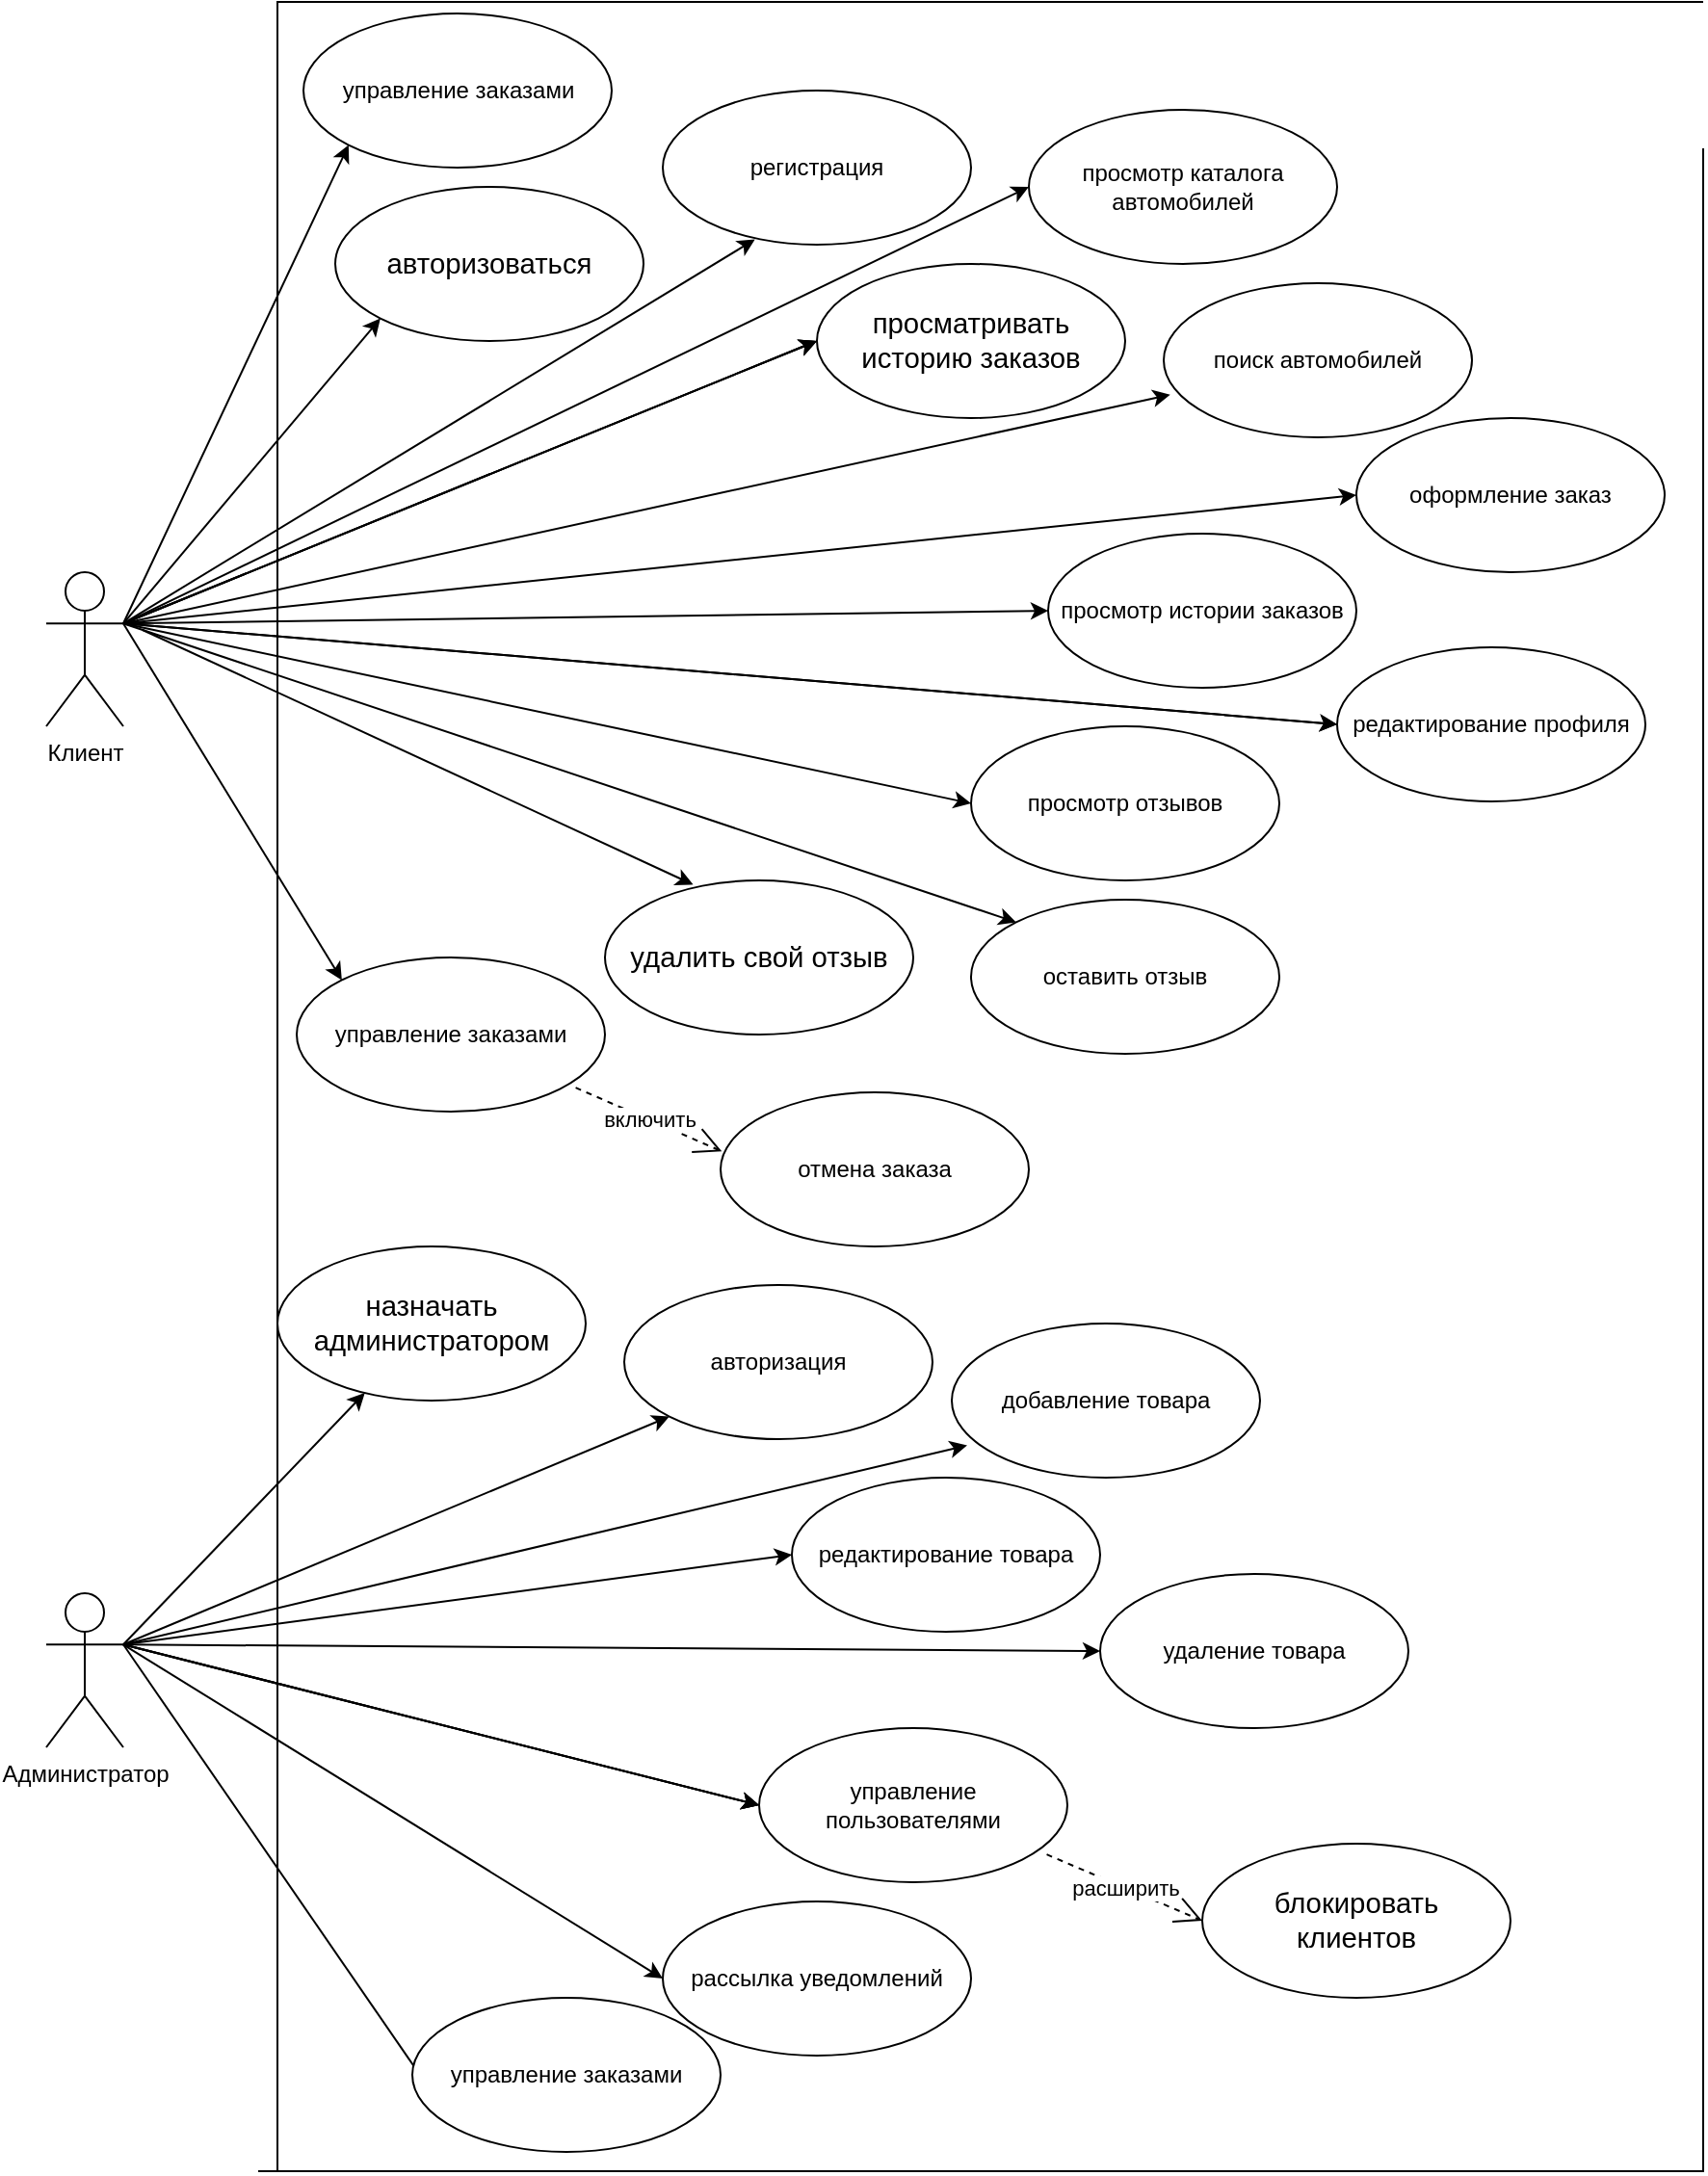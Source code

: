 <mxfile version="27.1.1" pages="5">
  <diagram name="использование" id="OfI4oyHzhLUfcP495Z1Y">
    <mxGraphModel dx="1603" dy="877" grid="1" gridSize="10" guides="1" tooltips="1" connect="1" arrows="1" fold="1" page="1" pageScale="1" pageWidth="827" pageHeight="1169" math="0" shadow="0">
      <root>
        <mxCell id="0" />
        <mxCell id="1" parent="0" />
        <mxCell id="Xwr3UbzlrKTxYxCCuv3Z-1" style="rounded=0;orthogonalLoop=1;jettySize=auto;html=1;exitX=1;exitY=0.333;exitDx=0;exitDy=0;exitPerimeter=0;entryX=0;entryY=1;entryDx=0;entryDy=0;" parent="1" source="Xwr3UbzlrKTxYxCCuv3Z-6" target="Xwr3UbzlrKTxYxCCuv3Z-7" edge="1">
          <mxGeometry relative="1" as="geometry" />
        </mxCell>
        <mxCell id="Xwr3UbzlrKTxYxCCuv3Z-2" style="edgeStyle=none;rounded=0;orthogonalLoop=1;jettySize=auto;html=1;exitX=1;exitY=0.333;exitDx=0;exitDy=0;exitPerimeter=0;entryX=0;entryY=1;entryDx=0;entryDy=0;" parent="1" source="Xwr3UbzlrKTxYxCCuv3Z-6" target="Xwr3UbzlrKTxYxCCuv3Z-8" edge="1">
          <mxGeometry relative="1" as="geometry" />
        </mxCell>
        <mxCell id="Xwr3UbzlrKTxYxCCuv3Z-3" style="edgeStyle=none;rounded=0;orthogonalLoop=1;jettySize=auto;html=1;exitX=1;exitY=0.333;exitDx=0;exitDy=0;exitPerimeter=0;entryX=0;entryY=0.5;entryDx=0;entryDy=0;" parent="1" source="Xwr3UbzlrKTxYxCCuv3Z-6" target="Xwr3UbzlrKTxYxCCuv3Z-12" edge="1">
          <mxGeometry relative="1" as="geometry" />
        </mxCell>
        <mxCell id="Xwr3UbzlrKTxYxCCuv3Z-4" style="edgeStyle=none;rounded=0;orthogonalLoop=1;jettySize=auto;html=1;exitX=1;exitY=0.333;exitDx=0;exitDy=0;exitPerimeter=0;entryX=0;entryY=0.5;entryDx=0;entryDy=0;" parent="1" source="Xwr3UbzlrKTxYxCCuv3Z-6" target="Xwr3UbzlrKTxYxCCuv3Z-11" edge="1">
          <mxGeometry relative="1" as="geometry" />
        </mxCell>
        <mxCell id="Xwr3UbzlrKTxYxCCuv3Z-5" style="edgeStyle=none;rounded=0;orthogonalLoop=1;jettySize=auto;html=1;exitX=1;exitY=0.333;exitDx=0;exitDy=0;exitPerimeter=0;entryX=0.021;entryY=0.723;entryDx=0;entryDy=0;entryPerimeter=0;" parent="1" source="Xwr3UbzlrKTxYxCCuv3Z-6" target="Xwr3UbzlrKTxYxCCuv3Z-10" edge="1">
          <mxGeometry relative="1" as="geometry" />
        </mxCell>
        <mxCell id="Xwr3UbzlrKTxYxCCuv3Z-6" value="Клиент" style="shape=umlActor;verticalLabelPosition=bottom;verticalAlign=top;html=1;outlineConnect=0;" parent="1" vertex="1">
          <mxGeometry x="680" y="1230" width="40" height="80" as="geometry" />
        </mxCell>
        <mxCell id="Xwr3UbzlrKTxYxCCuv3Z-7" value="управление заказами" style="ellipse;whiteSpace=wrap;html=1;" parent="1" vertex="1">
          <mxGeometry x="813.5" y="940" width="160" height="80" as="geometry" />
        </mxCell>
        <mxCell id="Xwr3UbzlrKTxYxCCuv3Z-8" value="&lt;span style=&quot;font-size:11.0pt;line-height:&lt;br/&gt;107%;font-family:&amp;quot;Calibri&amp;quot;,sans-serif;mso-ascii-theme-font:minor-latin;&lt;br/&gt;mso-fareast-font-family:Calibri;mso-fareast-theme-font:minor-latin;mso-hansi-theme-font:&lt;br/&gt;minor-latin;mso-bidi-font-family:&amp;quot;Times New Roman&amp;quot;;mso-bidi-theme-font:minor-bidi;&lt;br/&gt;mso-font-kerning:0pt;mso-ligatures:none;mso-ansi-language:RU;mso-fareast-language:&lt;br/&gt;EN-US;mso-bidi-language:AR-SA&quot; lang=&quot;RU&quot;&gt;авторизоваться&lt;/span&gt;" style="ellipse;whiteSpace=wrap;html=1;" parent="1" vertex="1">
          <mxGeometry x="830" y="1030" width="160" height="80" as="geometry" />
        </mxCell>
        <mxCell id="Xwr3UbzlrKTxYxCCuv3Z-9" value="регистрация" style="ellipse;whiteSpace=wrap;html=1;" parent="1" vertex="1">
          <mxGeometry x="1000" y="980" width="160" height="80" as="geometry" />
        </mxCell>
        <mxCell id="Xwr3UbzlrKTxYxCCuv3Z-10" value="поиск автомобилей" style="ellipse;whiteSpace=wrap;html=1;" parent="1" vertex="1">
          <mxGeometry x="1260" y="1080" width="160" height="80" as="geometry" />
        </mxCell>
        <mxCell id="Xwr3UbzlrKTxYxCCuv3Z-11" value="оформление заказ" style="ellipse;whiteSpace=wrap;html=1;" parent="1" vertex="1">
          <mxGeometry x="1360" y="1150" width="160" height="80" as="geometry" />
        </mxCell>
        <mxCell id="Xwr3UbzlrKTxYxCCuv3Z-12" value="просмотр истории заказов" style="ellipse;whiteSpace=wrap;html=1;" parent="1" vertex="1">
          <mxGeometry x="1200" y="1210" width="160" height="80" as="geometry" />
        </mxCell>
        <mxCell id="Xwr3UbzlrKTxYxCCuv3Z-13" value="" style="edgeStyle=none;rounded=0;orthogonalLoop=1;jettySize=auto;html=1;exitX=1;exitY=0.333;exitDx=0;exitDy=0;exitPerimeter=0;entryX=0.299;entryY=0.966;entryDx=0;entryDy=0;entryPerimeter=0;" parent="1" source="Xwr3UbzlrKTxYxCCuv3Z-6" target="Xwr3UbzlrKTxYxCCuv3Z-9" edge="1">
          <mxGeometry relative="1" as="geometry">
            <mxPoint x="950" y="1177" as="sourcePoint" />
            <mxPoint x="1481" y="1090" as="targetPoint" />
          </mxGeometry>
        </mxCell>
        <mxCell id="Xwr3UbzlrKTxYxCCuv3Z-14" style="rounded=0;orthogonalLoop=1;jettySize=auto;html=1;exitX=1;exitY=0.333;exitDx=0;exitDy=0;exitPerimeter=0;entryX=0;entryY=0.5;entryDx=0;entryDy=0;" parent="1" source="Xwr3UbzlrKTxYxCCuv3Z-6" target="Xwr3UbzlrKTxYxCCuv3Z-27" edge="1">
          <mxGeometry relative="1" as="geometry">
            <mxPoint x="950" y="1177" as="sourcePoint" />
          </mxGeometry>
        </mxCell>
        <mxCell id="Xwr3UbzlrKTxYxCCuv3Z-15" style="edgeStyle=none;rounded=0;orthogonalLoop=1;jettySize=auto;html=1;entryX=0;entryY=0.5;entryDx=0;entryDy=0;exitX=1;exitY=0.333;exitDx=0;exitDy=0;exitPerimeter=0;" parent="1" source="Xwr3UbzlrKTxYxCCuv3Z-6" target="Xwr3UbzlrKTxYxCCuv3Z-19" edge="1">
          <mxGeometry relative="1" as="geometry">
            <mxPoint x="960" y="1180" as="sourcePoint" />
          </mxGeometry>
        </mxCell>
        <mxCell id="Xwr3UbzlrKTxYxCCuv3Z-16" style="edgeStyle=none;rounded=0;orthogonalLoop=1;jettySize=auto;html=1;entryX=0.286;entryY=0.027;entryDx=0;entryDy=0;entryPerimeter=0;" parent="1" target="Xwr3UbzlrKTxYxCCuv3Z-22" edge="1">
          <mxGeometry relative="1" as="geometry">
            <mxPoint x="730" y="1260" as="sourcePoint" />
            <mxPoint x="870" y="1400" as="targetPoint" />
          </mxGeometry>
        </mxCell>
        <mxCell id="Xwr3UbzlrKTxYxCCuv3Z-17" style="edgeStyle=none;rounded=0;orthogonalLoop=1;jettySize=auto;html=1;exitX=1;exitY=0.333;exitDx=0;exitDy=0;exitPerimeter=0;entryX=0;entryY=0;entryDx=0;entryDy=0;" parent="1" source="Xwr3UbzlrKTxYxCCuv3Z-6" target="Xwr3UbzlrKTxYxCCuv3Z-21" edge="1">
          <mxGeometry relative="1" as="geometry">
            <mxPoint x="950" y="1177" as="sourcePoint" />
          </mxGeometry>
        </mxCell>
        <mxCell id="Xwr3UbzlrKTxYxCCuv3Z-18" style="edgeStyle=none;rounded=0;orthogonalLoop=1;jettySize=auto;html=1;exitX=1;exitY=0.333;exitDx=0;exitDy=0;exitPerimeter=0;entryX=0;entryY=0.5;entryDx=0;entryDy=0;" parent="1" source="Xwr3UbzlrKTxYxCCuv3Z-6" target="Xwr3UbzlrKTxYxCCuv3Z-30" edge="1">
          <mxGeometry relative="1" as="geometry">
            <mxPoint x="950" y="1177" as="sourcePoint" />
          </mxGeometry>
        </mxCell>
        <mxCell id="Xwr3UbzlrKTxYxCCuv3Z-19" value="просмотр отзывов" style="ellipse;whiteSpace=wrap;html=1;" parent="1" vertex="1">
          <mxGeometry x="1160" y="1310" width="160" height="80" as="geometry" />
        </mxCell>
        <mxCell id="Xwr3UbzlrKTxYxCCuv3Z-20" value="оставить отзыв" style="ellipse;whiteSpace=wrap;html=1;" parent="1" vertex="1">
          <mxGeometry x="1160" y="1400" width="160" height="80" as="geometry" />
        </mxCell>
        <mxCell id="Xwr3UbzlrKTxYxCCuv3Z-21" value="управление заказами" style="ellipse;whiteSpace=wrap;html=1;" parent="1" vertex="1">
          <mxGeometry x="810" y="1430" width="160" height="80" as="geometry" />
        </mxCell>
        <mxCell id="Xwr3UbzlrKTxYxCCuv3Z-22" value="&lt;span style=&quot;font-size:11.0pt;line-height:&lt;br/&gt;107%;font-family:&amp;quot;Calibri&amp;quot;,sans-serif;mso-ascii-theme-font:minor-latin;&lt;br/&gt;mso-fareast-font-family:Calibri;mso-fareast-theme-font:minor-latin;mso-hansi-theme-font:&lt;br/&gt;minor-latin;mso-bidi-font-family:&amp;quot;Times New Roman&amp;quot;;mso-bidi-theme-font:minor-bidi;&lt;br/&gt;mso-font-kerning:0pt;mso-ligatures:none;mso-ansi-language:RU;mso-fareast-language:&lt;br/&gt;EN-US;mso-bidi-language:AR-SA&quot; lang=&quot;RU&quot;&gt;удалить свой отзыв&lt;/span&gt;" style="ellipse;whiteSpace=wrap;html=1;" parent="1" vertex="1">
          <mxGeometry x="970" y="1390" width="160" height="80" as="geometry" />
        </mxCell>
        <mxCell id="Xwr3UbzlrKTxYxCCuv3Z-23" value="" style="edgeStyle=none;rounded=0;orthogonalLoop=1;jettySize=auto;html=1;entryX=0;entryY=0;entryDx=0;entryDy=0;exitX=1;exitY=0.333;exitDx=0;exitDy=0;exitPerimeter=0;" parent="1" source="Xwr3UbzlrKTxYxCCuv3Z-6" target="Xwr3UbzlrKTxYxCCuv3Z-20" edge="1">
          <mxGeometry relative="1" as="geometry">
            <mxPoint x="920" y="1140" as="sourcePoint" />
            <mxPoint x="1481" y="1090" as="targetPoint" />
          </mxGeometry>
        </mxCell>
        <mxCell id="Xwr3UbzlrKTxYxCCuv3Z-24" value="&lt;div&gt;просмотр каталога&lt;/div&gt;&lt;div&gt;автомобилей&lt;/div&gt;" style="ellipse;whiteSpace=wrap;html=1;" parent="1" vertex="1">
          <mxGeometry x="1190" y="990" width="160" height="80" as="geometry" />
        </mxCell>
        <mxCell id="Xwr3UbzlrKTxYxCCuv3Z-25" value="" style="edgeStyle=none;rounded=0;orthogonalLoop=1;jettySize=auto;html=1;entryX=0;entryY=0.5;entryDx=0;entryDy=0;exitX=1;exitY=0.333;exitDx=0;exitDy=0;exitPerimeter=0;" parent="1" source="Xwr3UbzlrKTxYxCCuv3Z-6" target="Xwr3UbzlrKTxYxCCuv3Z-24" edge="1">
          <mxGeometry relative="1" as="geometry">
            <mxPoint x="880" y="1140" as="sourcePoint" />
            <mxPoint x="1481" y="1090" as="targetPoint" />
          </mxGeometry>
        </mxCell>
        <mxCell id="Xwr3UbzlrKTxYxCCuv3Z-26" value="" style="edgeStyle=none;rounded=0;orthogonalLoop=1;jettySize=auto;html=1;entryX=0;entryY=0.5;entryDx=0;entryDy=0;exitX=1;exitY=0.333;exitDx=0;exitDy=0;exitPerimeter=0;" parent="1" source="Xwr3UbzlrKTxYxCCuv3Z-6" target="Xwr3UbzlrKTxYxCCuv3Z-27" edge="1">
          <mxGeometry relative="1" as="geometry">
            <mxPoint x="880" y="1140" as="sourcePoint" />
            <mxPoint x="1300" y="1660" as="targetPoint" />
          </mxGeometry>
        </mxCell>
        <mxCell id="Xwr3UbzlrKTxYxCCuv3Z-27" value="редактирование профиля" style="ellipse;whiteSpace=wrap;html=1;" parent="1" vertex="1">
          <mxGeometry x="1350" y="1269" width="160" height="80" as="geometry" />
        </mxCell>
        <mxCell id="Xwr3UbzlrKTxYxCCuv3Z-28" value="" style="edgeStyle=none;rounded=0;orthogonalLoop=1;jettySize=auto;html=1;entryX=0;entryY=0.5;entryDx=0;entryDy=0;exitX=1;exitY=0.333;exitDx=0;exitDy=0;exitPerimeter=0;" parent="1" source="Xwr3UbzlrKTxYxCCuv3Z-6" target="Xwr3UbzlrKTxYxCCuv3Z-30" edge="1">
          <mxGeometry relative="1" as="geometry">
            <mxPoint x="880" y="1140" as="sourcePoint" />
            <mxPoint x="1350" y="1300" as="targetPoint" />
          </mxGeometry>
        </mxCell>
        <mxCell id="Xwr3UbzlrKTxYxCCuv3Z-29" value="" style="edgeStyle=none;rounded=0;orthogonalLoop=1;jettySize=auto;html=1;entryX=0;entryY=0.5;entryDx=0;entryDy=0;exitX=1;exitY=0.333;exitDx=0;exitDy=0;exitPerimeter=0;" parent="1" source="Xwr3UbzlrKTxYxCCuv3Z-6" target="Xwr3UbzlrKTxYxCCuv3Z-30" edge="1">
          <mxGeometry relative="1" as="geometry">
            <mxPoint x="880" y="1140" as="sourcePoint" />
            <mxPoint x="1270" y="1400" as="targetPoint" />
          </mxGeometry>
        </mxCell>
        <mxCell id="Xwr3UbzlrKTxYxCCuv3Z-30" value="&lt;span style=&quot;font-size:11.0pt;line-height:&lt;br/&gt;107%;font-family:&amp;quot;Calibri&amp;quot;,sans-serif;mso-ascii-theme-font:minor-latin;&lt;br/&gt;mso-fareast-font-family:Calibri;mso-fareast-theme-font:minor-latin;mso-hansi-theme-font:&lt;br/&gt;minor-latin;mso-bidi-font-family:&amp;quot;Times New Roman&amp;quot;;mso-bidi-theme-font:minor-bidi;&lt;br/&gt;mso-font-kerning:0pt;mso-ligatures:none;mso-ansi-language:RU;mso-fareast-language:&lt;br/&gt;EN-US;mso-bidi-language:AR-SA&quot; lang=&quot;RU&quot;&gt;просматривать историю заказов&lt;/span&gt;" style="ellipse;whiteSpace=wrap;html=1;" parent="1" vertex="1">
          <mxGeometry x="1080" y="1070" width="160" height="80" as="geometry" />
        </mxCell>
        <mxCell id="Xwr3UbzlrKTxYxCCuv3Z-31" style="rounded=0;orthogonalLoop=1;jettySize=auto;html=1;exitX=1;exitY=0.333;exitDx=0;exitDy=0;exitPerimeter=0;entryX=0;entryY=1;entryDx=0;entryDy=0;" parent="1" source="Xwr3UbzlrKTxYxCCuv3Z-36" target="Xwr3UbzlrKTxYxCCuv3Z-37" edge="1">
          <mxGeometry relative="1" as="geometry" />
        </mxCell>
        <mxCell id="Xwr3UbzlrKTxYxCCuv3Z-32" style="edgeStyle=none;rounded=0;orthogonalLoop=1;jettySize=auto;html=1;exitX=1;exitY=0.333;exitDx=0;exitDy=0;exitPerimeter=0;entryX=0.05;entryY=0.791;entryDx=0;entryDy=0;entryPerimeter=0;" parent="1" source="Xwr3UbzlrKTxYxCCuv3Z-36" target="Xwr3UbzlrKTxYxCCuv3Z-38" edge="1">
          <mxGeometry relative="1" as="geometry" />
        </mxCell>
        <mxCell id="Xwr3UbzlrKTxYxCCuv3Z-33" style="edgeStyle=none;rounded=0;orthogonalLoop=1;jettySize=auto;html=1;exitX=1;exitY=0.333;exitDx=0;exitDy=0;exitPerimeter=0;" parent="1" source="Xwr3UbzlrKTxYxCCuv3Z-36" target="Xwr3UbzlrKTxYxCCuv3Z-42" edge="1">
          <mxGeometry relative="1" as="geometry" />
        </mxCell>
        <mxCell id="Xwr3UbzlrKTxYxCCuv3Z-35" style="edgeStyle=none;rounded=0;orthogonalLoop=1;jettySize=auto;html=1;exitX=1;exitY=0.333;exitDx=0;exitDy=0;exitPerimeter=0;entryX=0;entryY=0.5;entryDx=0;entryDy=0;" parent="1" source="Xwr3UbzlrKTxYxCCuv3Z-36" target="Xwr3UbzlrKTxYxCCuv3Z-40" edge="1">
          <mxGeometry relative="1" as="geometry" />
        </mxCell>
        <mxCell id="Xwr3UbzlrKTxYxCCuv3Z-36" value="Администратор" style="shape=umlActor;verticalLabelPosition=bottom;verticalAlign=top;html=1;outlineConnect=0;" parent="1" vertex="1">
          <mxGeometry x="680" y="1760" width="40" height="80" as="geometry" />
        </mxCell>
        <mxCell id="Xwr3UbzlrKTxYxCCuv3Z-37" value="авторизация" style="ellipse;whiteSpace=wrap;html=1;" parent="1" vertex="1">
          <mxGeometry x="980" y="1600" width="160" height="80" as="geometry" />
        </mxCell>
        <mxCell id="Xwr3UbzlrKTxYxCCuv3Z-38" value="добавление товара" style="ellipse;whiteSpace=wrap;html=1;" parent="1" vertex="1">
          <mxGeometry x="1150" y="1620" width="160" height="80" as="geometry" />
        </mxCell>
        <mxCell id="Xwr3UbzlrKTxYxCCuv3Z-39" value="редактирование товара" style="ellipse;whiteSpace=wrap;html=1;" parent="1" vertex="1">
          <mxGeometry x="1067" y="1700" width="160" height="80" as="geometry" />
        </mxCell>
        <mxCell id="Xwr3UbzlrKTxYxCCuv3Z-40" value="рассылка уведомлений" style="ellipse;whiteSpace=wrap;html=1;" parent="1" vertex="1">
          <mxGeometry x="1000" y="1920" width="160" height="80" as="geometry" />
        </mxCell>
        <mxCell id="Xwr3UbzlrKTxYxCCuv3Z-42" value="&lt;span style=&quot;font-size:11.0pt;line-height:&lt;br/&gt;107%;font-family:&amp;quot;Calibri&amp;quot;,sans-serif;mso-ascii-theme-font:minor-latin;&lt;br/&gt;mso-fareast-font-family:Calibri;mso-fareast-theme-font:minor-latin;mso-hansi-theme-font:&lt;br/&gt;minor-latin;mso-bidi-font-family:&amp;quot;Times New Roman&amp;quot;;mso-bidi-theme-font:minor-bidi;&lt;br/&gt;background:yellow;mso-highlight:yellow;mso-font-kerning:0pt;mso-ligatures:none;&lt;br/&gt;mso-ansi-language:RU;mso-fareast-language:EN-US;mso-bidi-language:AR-SA&quot; lang=&quot;RU&quot;&gt;назначать&lt;br/&gt;администратором&lt;/span&gt;" style="ellipse;whiteSpace=wrap;html=1;" parent="1" vertex="1">
          <mxGeometry x="800" y="1580" width="160" height="80" as="geometry" />
        </mxCell>
        <mxCell id="Xwr3UbzlrKTxYxCCuv3Z-43" value="" style="edgeStyle=none;rounded=0;orthogonalLoop=1;jettySize=auto;html=1;exitX=1;exitY=0.333;exitDx=0;exitDy=0;exitPerimeter=0;entryX=0;entryY=0.5;entryDx=0;entryDy=0;" parent="1" source="Xwr3UbzlrKTxYxCCuv3Z-36" target="Xwr3UbzlrKTxYxCCuv3Z-39" edge="1">
          <mxGeometry relative="1" as="geometry">
            <mxPoint x="970" y="1867" as="sourcePoint" />
            <mxPoint x="1501" y="1780" as="targetPoint" />
          </mxGeometry>
        </mxCell>
        <mxCell id="Xwr3UbzlrKTxYxCCuv3Z-44" style="edgeStyle=none;rounded=0;orthogonalLoop=1;jettySize=auto;html=1;exitX=1;exitY=0.333;exitDx=0;exitDy=0;exitPerimeter=0;entryX=0;entryY=0.5;entryDx=0;entryDy=0;" parent="1" source="Xwr3UbzlrKTxYxCCuv3Z-36" target="Xwr3UbzlrKTxYxCCuv3Z-51" edge="1">
          <mxGeometry relative="1" as="geometry">
            <mxPoint x="970" y="1867" as="sourcePoint" />
          </mxGeometry>
        </mxCell>
        <mxCell id="Xwr3UbzlrKTxYxCCuv3Z-45" value="&lt;font face=&quot;Calibri, sans-serif&quot;&gt;удаление товара&lt;/font&gt;" style="ellipse;whiteSpace=wrap;html=1;" parent="1" vertex="1">
          <mxGeometry x="1227" y="1750" width="160" height="80" as="geometry" />
        </mxCell>
        <mxCell id="Xwr3UbzlrKTxYxCCuv3Z-46" value="" style="edgeStyle=none;rounded=0;orthogonalLoop=1;jettySize=auto;html=1;entryX=0;entryY=0.5;entryDx=0;entryDy=0;exitX=1;exitY=0.333;exitDx=0;exitDy=0;exitPerimeter=0;" parent="1" source="Xwr3UbzlrKTxYxCCuv3Z-36" target="Xwr3UbzlrKTxYxCCuv3Z-45" edge="1">
          <mxGeometry relative="1" as="geometry">
            <mxPoint x="900" y="1830" as="sourcePoint" />
            <mxPoint x="1501" y="1780" as="targetPoint" />
          </mxGeometry>
        </mxCell>
        <mxCell id="Xwr3UbzlrKTxYxCCuv3Z-49" value="" style="edgeStyle=none;rounded=0;orthogonalLoop=1;jettySize=auto;html=1;entryX=0;entryY=0.5;entryDx=0;entryDy=0;exitX=1;exitY=0.333;exitDx=0;exitDy=0;exitPerimeter=0;" parent="1" source="Xwr3UbzlrKTxYxCCuv3Z-36" target="Xwr3UbzlrKTxYxCCuv3Z-51" edge="1">
          <mxGeometry relative="1" as="geometry">
            <mxPoint x="900" y="1830" as="sourcePoint" />
            <mxPoint x="1370" y="1990" as="targetPoint" />
          </mxGeometry>
        </mxCell>
        <mxCell id="Xwr3UbzlrKTxYxCCuv3Z-50" value="" style="edgeStyle=none;rounded=0;orthogonalLoop=1;jettySize=auto;html=1;entryX=0;entryY=0.5;entryDx=0;entryDy=0;exitX=1;exitY=0.333;exitDx=0;exitDy=0;exitPerimeter=0;" parent="1" source="Xwr3UbzlrKTxYxCCuv3Z-36" target="Xwr3UbzlrKTxYxCCuv3Z-51" edge="1">
          <mxGeometry relative="1" as="geometry">
            <mxPoint x="900" y="1830" as="sourcePoint" />
            <mxPoint x="1290" y="2090" as="targetPoint" />
          </mxGeometry>
        </mxCell>
        <mxCell id="Xwr3UbzlrKTxYxCCuv3Z-51" value="управление пользователями" style="ellipse;whiteSpace=wrap;html=1;" parent="1" vertex="1">
          <mxGeometry x="1050" y="1830" width="160" height="80" as="geometry" />
        </mxCell>
        <mxCell id="Xwr3UbzlrKTxYxCCuv3Z-52" style="rounded=0;orthogonalLoop=1;jettySize=auto;html=1;exitX=1;exitY=0.333;exitDx=0;exitDy=0;exitPerimeter=0;entryX=0;entryY=1;entryDx=0;entryDy=0;" parent="1" source="Xwr3UbzlrKTxYxCCuv3Z-36" target="Xwr3UbzlrKTxYxCCuv3Z-53" edge="1">
          <mxGeometry relative="1" as="geometry">
            <mxPoint x="710" y="1827" as="sourcePoint" />
          </mxGeometry>
        </mxCell>
        <mxCell id="Xwr3UbzlrKTxYxCCuv3Z-53" value="управление заказами" style="ellipse;whiteSpace=wrap;html=1;" parent="1" vertex="1">
          <mxGeometry x="870" y="1970" width="160" height="80" as="geometry" />
        </mxCell>
        <mxCell id="Xwr3UbzlrKTxYxCCuv3Z-55" value="" style="endArrow=none;html=1;rounded=0;" parent="1" edge="1">
          <mxGeometry width="50" height="50" relative="1" as="geometry">
            <mxPoint x="800" y="2060" as="sourcePoint" />
            <mxPoint x="1540" y="934" as="targetPoint" />
            <Array as="points">
              <mxPoint x="800" y="934" />
            </Array>
          </mxGeometry>
        </mxCell>
        <mxCell id="Xwr3UbzlrKTxYxCCuv3Z-56" value="" style="endArrow=none;html=1;rounded=0;" parent="1" edge="1">
          <mxGeometry width="50" height="50" relative="1" as="geometry">
            <mxPoint x="790" y="2060" as="sourcePoint" />
            <mxPoint x="1540" y="1010" as="targetPoint" />
            <Array as="points">
              <mxPoint x="1540" y="2060" />
            </Array>
          </mxGeometry>
        </mxCell>
        <mxCell id="Xwr3UbzlrKTxYxCCuv3Z-58" value="отмена заказа" style="ellipse;whiteSpace=wrap;html=1;" parent="1" vertex="1">
          <mxGeometry x="1030" y="1500" width="160" height="80" as="geometry" />
        </mxCell>
        <mxCell id="Xwr3UbzlrKTxYxCCuv3Z-59" value="включить" style="endArrow=open;endSize=12;dashed=1;html=1;rounded=0;entryX=0.004;entryY=0.383;entryDx=0;entryDy=0;entryPerimeter=0;exitX=0.905;exitY=0.845;exitDx=0;exitDy=0;exitPerimeter=0;" parent="1" source="Xwr3UbzlrKTxYxCCuv3Z-21" target="Xwr3UbzlrKTxYxCCuv3Z-58" edge="1">
          <mxGeometry width="160" relative="1" as="geometry">
            <mxPoint x="800" y="1540" as="sourcePoint" />
            <mxPoint x="960" y="1540" as="targetPoint" />
          </mxGeometry>
        </mxCell>
        <mxCell id="tg2nP1Z7SDwc1TEWM_WH-1" value="&lt;span style=&quot;font-size:11.0pt;line-height:&lt;br/&gt;107%;font-family:&amp;quot;Calibri&amp;quot;,sans-serif;mso-ascii-theme-font:minor-latin;&lt;br/&gt;mso-fareast-font-family:Calibri;mso-fareast-theme-font:minor-latin;mso-hansi-theme-font:&lt;br/&gt;minor-latin;mso-bidi-font-family:&amp;quot;Times New Roman&amp;quot;;mso-bidi-theme-font:minor-bidi;&lt;br/&gt;background:yellow;mso-highlight:yellow;mso-font-kerning:0pt;mso-ligatures:none;&lt;br/&gt;mso-ansi-language:RU;mso-fareast-language:EN-US;mso-bidi-language:AR-SA&quot; lang=&quot;RU&quot;&gt;блокировать&lt;br/&gt;клиентов&lt;/span&gt;" style="ellipse;whiteSpace=wrap;html=1;" vertex="1" parent="1">
          <mxGeometry x="1280" y="1890" width="160" height="80" as="geometry" />
        </mxCell>
        <mxCell id="tg2nP1Z7SDwc1TEWM_WH-2" value="расширить" style="endArrow=open;endSize=12;dashed=1;html=1;rounded=0;entryX=0;entryY=0.5;entryDx=0;entryDy=0;exitX=0.933;exitY=0.82;exitDx=0;exitDy=0;exitPerimeter=0;" edge="1" parent="1" source="Xwr3UbzlrKTxYxCCuv3Z-51" target="tg2nP1Z7SDwc1TEWM_WH-1">
          <mxGeometry width="160" relative="1" as="geometry">
            <mxPoint x="1140" y="2020" as="sourcePoint" />
            <mxPoint x="1216" y="2053" as="targetPoint" />
          </mxGeometry>
        </mxCell>
      </root>
    </mxGraphModel>
  </diagram>
  <diagram name="классов" id="ESaqwAXOsz9Kax9n-iq_">
    <mxGraphModel dx="1097" dy="-1000" grid="0" gridSize="10" guides="1" tooltips="1" connect="1" arrows="1" fold="1" page="0" pageScale="1" pageWidth="827" pageHeight="1169" math="0" shadow="0">
      <root>
        <mxCell id="0" />
        <mxCell id="1" parent="0" />
        <mxCell id="xXGZ4ihvJV22a9W9qNVy-190" value="CheckoutViewModel           " style="swimlane;fontStyle=1;align=center;verticalAlign=top;childLayout=stackLayout;horizontal=1;startSize=26;horizontalStack=0;resizeParent=1;resizeLast=0;collapsible=1;marginBottom=0;rounded=0;shadow=0;strokeWidth=1;" parent="1" vertex="1">
          <mxGeometry x="375" y="1650" width="250" height="340" as="geometry">
            <mxRectangle x="230" y="140" width="160" height="26" as="alternateBounds" />
          </mxGeometry>
        </mxCell>
        <mxCell id="xXGZ4ihvJV22a9W9qNVy-192" value="- _cartService: CartService&#xa;- _userService: UserService&#xa;- _orderService: OrderService&#xa;- _productService: ProductService&#xa;- _localizationService: LocalizationService&#xa;- _cartItems: ObservableCollection&lt;CartItem&gt;&#xa;- _fullName: string&#xa;- _phone: string&#xa;- _address: string&#xa;- _totalPrice: decimal&#xa;- _itemCount: int&#xa;- _phoneWasEdited: bool&#xa;- _orderNote: string" style="text;align=left;verticalAlign=top;spacingLeft=4;spacingRight=4;overflow=hidden;rotatable=0;points=[[0,0.5],[1,0.5]];portConstraint=eastwest;rounded=0;shadow=0;html=0;" parent="xXGZ4ihvJV22a9W9qNVy-190" vertex="1">
          <mxGeometry y="26" width="250" height="194" as="geometry" />
        </mxCell>
        <mxCell id="xXGZ4ihvJV22a9W9qNVy-193" value="- LocalizationService_LanguageChanged&#xa;(sender: object, e: EventArgs)&#xa;- ValidatePhone()&#xa;- SubmitOrder(parameter: object)&#xa;- UpdateProductQuantities(items: &#xa;List&lt;CartItem&gt;)&#xa;- CanSubmitOrder(parameter: object): bool&#xa;- CancelCheckout(parameter: object)" style="text;align=left;verticalAlign=top;spacingLeft=4;spacingRight=4;overflow=hidden;rotatable=0;points=[[0,0.5],[1,0.5]];portConstraint=eastwest;rounded=0;shadow=0;html=0;" parent="xXGZ4ihvJV22a9W9qNVy-190" vertex="1">
          <mxGeometry y="220" width="250" height="120" as="geometry" />
        </mxCell>
        <mxCell id="cJg6R2QU0ELoJR-tyn92-35" value="" style="endArrow=none;html=1;rounded=0;exitX=0.002;exitY=0.002;exitDx=0;exitDy=0;exitPerimeter=0;" parent="xXGZ4ihvJV22a9W9qNVy-190" source="xXGZ4ihvJV22a9W9qNVy-193" edge="1">
          <mxGeometry width="50" height="50" relative="1" as="geometry">
            <mxPoint x="5" y="221" as="sourcePoint" />
            <mxPoint x="251" y="220" as="targetPoint" />
          </mxGeometry>
        </mxCell>
        <mxCell id="xXGZ4ihvJV22a9W9qNVy-194" value="FilterViewModel           " style="swimlane;fontStyle=1;align=center;verticalAlign=top;childLayout=stackLayout;horizontal=1;startSize=26;horizontalStack=0;resizeParent=1;resizeLast=0;collapsible=1;marginBottom=0;rounded=0;shadow=0;strokeWidth=1;" parent="1" vertex="1">
          <mxGeometry x="640" y="1650" width="270" height="314" as="geometry">
            <mxRectangle x="230" y="140" width="160" height="26" as="alternateBounds" />
          </mxGeometry>
        </mxCell>
        <mxCell id="xXGZ4ihvJV22a9W9qNVy-195" value="- _manufacturers: ObservableCollection&lt;string&gt;&#xa;- _minPrice: decimal&#xa;- _maxPrice: decimal&#xa;- _selectedMinPrice: decimal&#xa;- _selectedMaxPrice: decimal&#xa;- _showOnlyDiscounted: bool&#xa;- _showOnlyInStock: bool&#xa;- _selectedManufacturer: string&#xa;- _originalProducts: ObservableCollection&#xa;&lt;Product&gt;&#xa;- _validationMessage: string" style="text;align=left;verticalAlign=top;spacingLeft=4;spacingRight=4;overflow=hidden;rotatable=0;points=[[0,0.5],[1,0.5]];portConstraint=eastwest;rounded=0;shadow=0;html=0;" parent="xXGZ4ihvJV22a9W9qNVy-194" vertex="1">
          <mxGeometry y="26" width="270" height="164" as="geometry" />
        </mxCell>
        <mxCell id="xXGZ4ihvJV22a9W9qNVy-196" value="- FilterViewModel(products: ObservableCollection&#xa;&lt;Product&gt;)&#xa;- InitializeFilters(products: ObservableCollection&#xa;&lt;Product&gt;)&#xa;- ApplyFilters(parameter: object)&#xa;- ResetFilters(parameter: object)&#xa;- Cancel(parameter: object)&#xa;- ShowValidationMessage(resourceKey: string)" style="text;align=left;verticalAlign=top;spacingLeft=4;spacingRight=4;overflow=hidden;rotatable=0;points=[[0,0.5],[1,0.5]];portConstraint=eastwest;rounded=0;shadow=0;html=0;" parent="xXGZ4ihvJV22a9W9qNVy-194" vertex="1">
          <mxGeometry y="190" width="270" height="124" as="geometry" />
        </mxCell>
        <mxCell id="cJg6R2QU0ELoJR-tyn92-36" value="" style="endArrow=none;html=1;rounded=0;" parent="xXGZ4ihvJV22a9W9qNVy-194" edge="1">
          <mxGeometry width="50" height="50" relative="1" as="geometry">
            <mxPoint x="-1" y="193" as="sourcePoint" />
            <mxPoint x="271" y="193" as="targetPoint" />
          </mxGeometry>
        </mxCell>
        <mxCell id="xXGZ4ihvJV22a9W9qNVy-197" value="CartViewModel" style="swimlane;fontStyle=1;align=center;verticalAlign=top;childLayout=stackLayout;horizontal=1;startSize=26;horizontalStack=0;resizeParent=1;resizeLast=0;collapsible=1;marginBottom=0;rounded=0;shadow=0;strokeWidth=1;" parent="1" vertex="1">
          <mxGeometry x="80" y="1650" width="280" height="450" as="geometry">
            <mxRectangle x="230" y="140" width="160" height="26" as="alternateBounds" />
          </mxGeometry>
        </mxCell>
        <mxCell id="xXGZ4ihvJV22a9W9qNVy-198" value="- _cartService: CartService&#xa;- _userService: UserService&#xa;- _undoManager: UndoManager&#xa;- _cartItems: ObservableCollection&lt;CartItem&gt;&#xa;- _totalPrice: decimal&#xa;- _itemCount: int&#xa;- _lastItemRestored: bool&#xa;- _lastItemDeleted: bool" style="text;align=left;verticalAlign=top;spacingLeft=4;spacingRight=4;overflow=hidden;rotatable=0;points=[[0,0.5],[1,0.5]];portConstraint=eastwest;rounded=0;shadow=0;html=0;" parent="xXGZ4ihvJV22a9W9qNVy-197" vertex="1">
          <mxGeometry y="26" width="280" height="134" as="geometry" />
        </mxCell>
        <mxCell id="xXGZ4ihvJV22a9W9qNVy-199" value="- CartService_CartChanged(sender: object, &#xa;e: EventArgs)&#xa;- UpdateCartSummary()&#xa;- RemoveItem(parameter: object)&#xa;- IncreaseQuantity(parameter: object)&#xa;- DecreaseQuantity(parameter: object)&#xa;- CanDecreaseQuantity(parameter: object): bool&#xa;- ClearCart(parameter: object)&#xa;- CanClearCart(parameter: object): bool&#xa;- Checkout(parameter: object)&#xa;- CanCheckout(parameter: object): bool&#xa;- ContinueShopping(parameter: object)&#xa;- CloseCart(parameter: object)&#xa;- Undo(parameter: object)&#xa;- ExecuteCanUndo(parameter: object): bool&#xa;- Redo(parameter: object)&#xa;- ExecuteCanRedo(parameter: object): bool&#xa;- UpdateCartData()&#xa;- UndoManager_StateChanged(sender: object, e: &#xa;EventArgs) " style="text;align=left;verticalAlign=top;spacingLeft=4;spacingRight=4;overflow=hidden;rotatable=0;points=[[0,0.5],[1,0.5]];portConstraint=eastwest;rounded=0;shadow=0;html=0;" parent="xXGZ4ihvJV22a9W9qNVy-197" vertex="1">
          <mxGeometry y="160" width="280" height="290" as="geometry" />
        </mxCell>
        <mxCell id="cJg6R2QU0ELoJR-tyn92-34" value="" style="endArrow=none;html=1;rounded=0;exitX=0.003;exitY=0.005;exitDx=0;exitDy=0;exitPerimeter=0;entryX=1.005;entryY=0.005;entryDx=0;entryDy=0;entryPerimeter=0;" parent="xXGZ4ihvJV22a9W9qNVy-197" source="xXGZ4ihvJV22a9W9qNVy-199" target="xXGZ4ihvJV22a9W9qNVy-199" edge="1">
          <mxGeometry width="50" height="50" relative="1" as="geometry">
            <mxPoint x="320" y="220" as="sourcePoint" />
            <mxPoint x="370" y="170" as="targetPoint" />
          </mxGeometry>
        </mxCell>
        <mxCell id="cJg6R2QU0ELoJR-tyn92-1" value="LoginViewModel" style="swimlane;fontStyle=1;align=center;verticalAlign=top;childLayout=stackLayout;horizontal=1;startSize=26;horizontalStack=0;resizeParent=1;resizeLast=0;collapsible=1;marginBottom=0;rounded=0;shadow=0;strokeWidth=1;" parent="1" vertex="1">
          <mxGeometry x="920" y="1650" width="270" height="190" as="geometry">
            <mxRectangle x="230" y="140" width="160" height="26" as="alternateBounds" />
          </mxGeometry>
        </mxCell>
        <mxCell id="cJg6R2QU0ELoJR-tyn92-12" value="- _userService: UserService&#xa;- _username: string&#xa;- _password: string&#xa;- _errorMessage: string&#xa;- _isLoggingIn: bool&#xa;- _selectedTabIndex: int&#xa;- _title: string" style="text;align=left;verticalAlign=top;spacingLeft=4;spacingRight=4;overflow=hidden;rotatable=0;points=[[0,0.5],[1,0.5]];portConstraint=eastwest;rounded=0;shadow=0;html=0;" parent="cJg6R2QU0ELoJR-tyn92-1" vertex="1">
          <mxGeometry y="26" width="270" height="104" as="geometry" />
        </mxCell>
        <mxCell id="cJg6R2QU0ELoJR-tyn92-11" value="- LoginViewModel(userService: UserService)&#xa;- CanLogin(parameter: object): bool&#xa;- Login(parameter: object)" style="text;align=left;verticalAlign=top;spacingLeft=4;spacingRight=4;overflow=hidden;rotatable=0;points=[[0,0.5],[1,0.5]];portConstraint=eastwest;rounded=0;shadow=0;html=0;" parent="cJg6R2QU0ELoJR-tyn92-1" vertex="1">
          <mxGeometry y="130" width="270" height="60" as="geometry" />
        </mxCell>
        <mxCell id="cJg6R2QU0ELoJR-tyn92-37" value="" style="endArrow=none;html=1;rounded=0;exitX=-0.004;exitY=0.093;exitDx=0;exitDy=0;exitPerimeter=0;entryX=1.005;entryY=0.07;entryDx=0;entryDy=0;entryPerimeter=0;" parent="cJg6R2QU0ELoJR-tyn92-1" source="cJg6R2QU0ELoJR-tyn92-11" target="cJg6R2QU0ELoJR-tyn92-11" edge="1">
          <mxGeometry width="50" height="50" relative="1" as="geometry">
            <mxPoint x="180" y="240" as="sourcePoint" />
            <mxPoint x="230" y="190" as="targetPoint" />
          </mxGeometry>
        </mxCell>
        <mxCell id="cJg6R2QU0ELoJR-tyn92-13" value="MainViewModel" style="swimlane;fontStyle=1;align=center;verticalAlign=top;childLayout=stackLayout;horizontal=1;startSize=26;horizontalStack=0;resizeParent=1;resizeLast=0;collapsible=1;marginBottom=0;rounded=0;shadow=0;strokeWidth=1;" parent="1" vertex="1">
          <mxGeometry x="1204" y="1650" width="270" height="860" as="geometry">
            <mxRectangle x="230" y="140" width="160" height="26" as="alternateBounds" />
          </mxGeometry>
        </mxCell>
        <mxCell id="cJg6R2QU0ELoJR-tyn92-14" value="- _productService: ProductService&#xa;- _userService: UserService&#xa;- _cartService: CartService&#xa;- _localizationService: LocalizationService&#xa;- _products: ObservableCollection&lt;Product&gt;&#xa;- _categories: ObservableCollection&lt;Category&gt;&#xa;- _selectedProduct: Product&#xa;- _selectedCategory: Category&#xa;- _searchText: string&#xa;- _isCartVisible: bool&#xa;- _cartViewModel: CartViewModel&#xa;- _totalProductCount: int&#xa;- _currentDate: DateTime&#xa;- _searchCancellationTokenSource: CancellationTokenSource&#xa;- _isSearching: bool&#xa;- _searchInTitle: bool&#xa;- _searchInDescription: bool&#xa;- _currentFilterSettings: FilterEventArgs&#xa;- _defaultCategoryTitle: string" style="text;align=left;verticalAlign=top;spacingLeft=4;spacingRight=4;overflow=hidden;rotatable=0;points=[[0,0.5],[1,0.5]];portConstraint=eastwest;rounded=0;shadow=0;html=0;" parent="cJg6R2QU0ELoJR-tyn92-13" vertex="1">
          <mxGeometry y="26" width="270" height="274" as="geometry" />
        </mxCell>
        <mxCell id="cJg6R2QU0ELoJR-tyn92-15" value="- MainViewModel(productService: ProductService, &#xa;userService: UserService, cartService: CartService, &#xa;localizationService: LocalizationService)&#xa;- Initialize()&#xa;- GetLocalizedCategoryName(resourceKey: string): string&#xa;- LoadCategories()&#xa;- LoadProducts()&#xa;- LoadProductsByCategory(categoryName: string)&#xa;- Search(parameter: object)&#xa;- ShowAllProducts(parameter: object)&#xa;- SelectCategory(parameter: object)&#xa;- AddProduct(parameter: object)&#xa;- EditProduct(parameter: object)&#xa;- CanEditProduct(parameter: object): bool&#xa;- DeleteProduct(parameter: object)&#xa;- GetTotalProductCount(): int&#xa;- Logout(parameter: object)&#xa;- ShowCart(parameter: object)&#xa;- CloseCart(parameter: object)&#xa;- ShowAdminPanel(parameter: object)&#xa;- ViewProductDetails(parameter: object)&#xa;- AddToCart(parameter: object)&#xa;- CanAddToCart(parameter: object): bool&#xa;- CartViewModel_CheckoutRequested(sender: &#xa;object, e: EventArgs)&#xa;- CartViewModel_ContinueShoppingRequested(&#xa;sender: object, e: EventArgs)&#xa;- CartViewModel_CloseCartRequested(sender: &#xa;object, e: EventArgs)&#xa;- TestDate(parameter: object)&#xa;- ShowFilterView(parameter: object)&#xa;- ToggleLanguage(parameter: object)&#xa;- ShowProfile(parameter: object)&#xa;- ShowReviews(parameter: object)&#xa;- RefreshUIAfterLanguageChange()&#xa;- RefreshCategories()&#xa;- ApplyFilters(filterArgs: FilterEventArgs)&#xa;- GetCurrentFilterSettings(): FilterEventArgs&#xa;- GetLocalizedString(resourceKey: string): string" style="text;align=left;verticalAlign=top;spacingLeft=4;spacingRight=4;overflow=hidden;rotatable=0;points=[[0,0.5],[1,0.5]];portConstraint=eastwest;rounded=0;shadow=0;html=0;" parent="cJg6R2QU0ELoJR-tyn92-13" vertex="1">
          <mxGeometry y="300" width="270" height="560" as="geometry" />
        </mxCell>
        <mxCell id="cJg6R2QU0ELoJR-tyn92-38" value="" style="endArrow=none;html=1;rounded=0;exitX=0.003;exitY=0.008;exitDx=0;exitDy=0;exitPerimeter=0;entryX=0.996;entryY=0.007;entryDx=0;entryDy=0;entryPerimeter=0;" parent="cJg6R2QU0ELoJR-tyn92-13" source="cJg6R2QU0ELoJR-tyn92-15" target="cJg6R2QU0ELoJR-tyn92-15" edge="1">
          <mxGeometry width="50" height="50" relative="1" as="geometry">
            <mxPoint x="66" y="250" as="sourcePoint" />
            <mxPoint x="116" y="200" as="targetPoint" />
          </mxGeometry>
        </mxCell>
        <mxCell id="cJg6R2QU0ELoJR-tyn92-16" value="OrderHistoryViewModel" style="swimlane;fontStyle=1;align=center;verticalAlign=top;childLayout=stackLayout;horizontal=1;startSize=26;horizontalStack=0;resizeParent=1;resizeLast=0;collapsible=1;marginBottom=0;rounded=0;shadow=0;strokeWidth=1;" parent="1" vertex="1">
          <mxGeometry x="370" y="2430" width="265" height="210" as="geometry">
            <mxRectangle x="230" y="140" width="160" height="26" as="alternateBounds" />
          </mxGeometry>
        </mxCell>
        <mxCell id="cJg6R2QU0ELoJR-tyn92-17" value="- _orderService: OrderService&#xa;- _userService: UserService&#xa;- _orders: ObservableCollection&lt;Order&gt;&#xa;- _selectedOrder: Order&#xa;- _isLoading: bool" style="text;align=left;verticalAlign=top;spacingLeft=4;spacingRight=4;overflow=hidden;rotatable=0;points=[[0,0.5],[1,0.5]];portConstraint=eastwest;rounded=0;shadow=0;html=0;" parent="cJg6R2QU0ELoJR-tyn92-16" vertex="1">
          <mxGeometry y="26" width="265" height="84" as="geometry" />
        </mxCell>
        <mxCell id="cJg6R2QU0ELoJR-tyn92-18" value="- OrderHistoryViewModel(orderService: &#xa;OrderService, userService: UserService)&#xa;- LoadOrders()&#xa;- CancelOrder(parameter: object)&#xa;- CanCancelOrder(parameter: object): bool&#xa;- ViewOrderDetails(parameter: object)" style="text;align=left;verticalAlign=top;spacingLeft=4;spacingRight=4;overflow=hidden;rotatable=0;points=[[0,0.5],[1,0.5]];portConstraint=eastwest;rounded=0;shadow=0;html=0;" parent="cJg6R2QU0ELoJR-tyn92-16" vertex="1">
          <mxGeometry y="110" width="265" height="90" as="geometry" />
        </mxCell>
        <mxCell id="cJg6R2QU0ELoJR-tyn92-39" value="" style="endArrow=none;html=1;rounded=0;exitX=0.006;exitY=0.012;exitDx=0;exitDy=0;exitPerimeter=0;entryX=1;entryY=1.002;entryDx=0;entryDy=0;entryPerimeter=0;" parent="cJg6R2QU0ELoJR-tyn92-16" source="cJg6R2QU0ELoJR-tyn92-18" target="cJg6R2QU0ELoJR-tyn92-17" edge="1">
          <mxGeometry width="50" height="50" relative="1" as="geometry">
            <mxPoint x="50" y="350" as="sourcePoint" />
            <mxPoint x="100" y="300" as="targetPoint" />
          </mxGeometry>
        </mxCell>
        <mxCell id="cJg6R2QU0ELoJR-tyn92-19" value="PersonalAccountViewModel" style="swimlane;fontStyle=1;align=center;verticalAlign=top;childLayout=stackLayout;horizontal=1;startSize=26;horizontalStack=0;resizeParent=1;resizeLast=0;collapsible=1;marginBottom=0;rounded=0;shadow=0;strokeWidth=1;" parent="1" vertex="1">
          <mxGeometry x="920" y="1860" width="270" height="680" as="geometry">
            <mxRectangle x="230" y="140" width="160" height="26" as="alternateBounds" />
          </mxGeometry>
        </mxCell>
        <mxCell id="cJg6R2QU0ELoJR-tyn92-20" value="- _userService: UserService&#xa;- _localizationService: LocalizationService&#xa;- _orderService: OrderService&#xa;- _currentUser: User&#xa;- _username: string&#xa;- _fullName: string&#xa;- _email: string&#xa;- _phone: string&#xa;- _address: string&#xa;- _currentPassword: string&#xa;- _newPassword: string&#xa;- _confirmPassword: string&#xa;- _errorMessage: string&#xa;- _successMessage: string&#xa;- _isEditing: bool&#xa;- _isChangingPassword: bool&#xa;- _availableLanguages: ObservableCollection&#xa;&lt;CultureInfo&gt;&#xa;- _selectedLanguage: CultureInfo&#xa;- _availableThemes: ObservableCollection&#xa;&lt;ThemeManager.Theme&gt;&#xa;- _selectedTheme: ThemeManager.Theme&#xa;- _userOrders: ObservableCollection&lt;Order&gt;&#xa;- _isLoadingOrders: bool&#xa;- _selectedOrder: Order" style="text;align=left;verticalAlign=top;spacingLeft=4;spacingRight=4;overflow=hidden;rotatable=0;points=[[0,0.5],[1,0.5]];portConstraint=eastwest;rounded=0;shadow=0;html=0;" parent="cJg6R2QU0ELoJR-tyn92-19" vertex="1">
          <mxGeometry y="26" width="270" height="364" as="geometry" />
        </mxCell>
        <mxCell id="cJg6R2QU0ELoJR-tyn92-21" value="- PersonalAccountViewModel(userService, &#xa;localizationService, orderService)&#xa;- InitializeUser()&#xa;- InitializeLanguages()&#xa;- InitializeThemes()&#xa;- RefreshLocalizedStrings()&#xa;- LoadUserOrders(parameter: object)&#xa;- ViewOrderDetails(parameter: object)&#xa;- StartEdit(parameter: object)&#xa;- CanSaveChanges(parameter: object): bool&#xa;- SaveChanges(parameter: object)&#xa;- CancelEdit(parameter: object)&#xa;- StartChangePassword(parameter: object)&#xa;- CanSavePassword(parameter: object): bool&#xa;- SavePassword(parameter: object)&#xa;- CancelPasswordChange(parameter: object)&#xa;- SwitchToNextTheme(parameter: object)&#xa;- ApplySelectedTheme(parameter: object)&#xa;- GetNextThemeName(): string&#xa;- GetLocalizedString(resourceKey: string): string" style="text;align=left;verticalAlign=top;spacingLeft=4;spacingRight=4;overflow=hidden;rotatable=0;points=[[0,0.5],[1,0.5]];portConstraint=eastwest;rounded=0;shadow=0;html=0;" parent="cJg6R2QU0ELoJR-tyn92-19" vertex="1">
          <mxGeometry y="390" width="270" height="290" as="geometry" />
        </mxCell>
        <mxCell id="cJg6R2QU0ELoJR-tyn92-41" value="" style="endArrow=none;html=1;rounded=0;exitX=-0.002;exitY=-0.001;exitDx=0;exitDy=0;exitPerimeter=0;" parent="cJg6R2QU0ELoJR-tyn92-19" source="cJg6R2QU0ELoJR-tyn92-21" edge="1">
          <mxGeometry width="50" height="50" relative="1" as="geometry">
            <mxPoint x="96" y="400" as="sourcePoint" />
            <mxPoint x="266" y="389" as="targetPoint" />
          </mxGeometry>
        </mxCell>
        <mxCell id="cJg6R2QU0ELoJR-tyn92-22" value="ProductViewModel" style="swimlane;fontStyle=1;align=center;verticalAlign=top;childLayout=stackLayout;horizontal=1;startSize=26;horizontalStack=0;resizeParent=1;resizeLast=0;collapsible=1;marginBottom=0;rounded=0;shadow=0;strokeWidth=1;" parent="1" vertex="1">
          <mxGeometry x="80" y="2110" width="270" height="380" as="geometry">
            <mxRectangle x="230" y="140" width="160" height="26" as="alternateBounds" />
          </mxGeometry>
        </mxCell>
        <mxCell id="cJg6R2QU0ELoJR-tyn92-23" value="- _productService: ProductService&#xa;- _product: Product&#xa;- _categories: ObservableCollection&lt;string&gt;&#xa;- _manufacturers: ObservableCollection&lt;string&gt;&#xa;- _isNewProduct: bool&#xa;- _selectedImagePath: string&#xa;- _price: string&#xa;- _quantity: string&#xa;- _discount: decimal&#xa;- _validationMessage: string&#xa;- _hasValidationErrors: bool" style="text;align=left;verticalAlign=top;spacingLeft=4;spacingRight=4;overflow=hidden;rotatable=0;points=[[0,0.5],[1,0.5]];portConstraint=eastwest;rounded=0;shadow=0;html=0;" parent="cJg6R2QU0ELoJR-tyn92-22" vertex="1">
          <mxGeometry y="26" width="270" height="174" as="geometry" />
        </mxCell>
        <mxCell id="cJg6R2QU0ELoJR-tyn92-24" value="- ProductViewModel(productService, product)&#xa;- LoadCategories()&#xa;- LoadManufacturers()&#xa;- CanSave(parameter: object): bool&#xa;- Save(parameter: object)&#xa;- Cancel(parameter: object)&#xa;- BrowseImage(parameter: object)&#xa;- AddImage(parameter: object)&#xa;- CanAddImage(parameter: object): bool&#xa;- RemoveImage(parameter: object)&#xa;- CanRemoveImage(parameter: object): bool&#xa;- GetLocalizedString(resourceKey: string): string" style="text;align=left;verticalAlign=top;spacingLeft=4;spacingRight=4;overflow=hidden;rotatable=0;points=[[0,0.5],[1,0.5]];portConstraint=eastwest;rounded=0;shadow=0;html=0;" parent="cJg6R2QU0ELoJR-tyn92-22" vertex="1">
          <mxGeometry y="200" width="270" height="180" as="geometry" />
        </mxCell>
        <mxCell id="cJg6R2QU0ELoJR-tyn92-43" value="" style="endArrow=none;html=1;rounded=0;exitX=0;exitY=-0.009;exitDx=0;exitDy=0;exitPerimeter=0;" parent="cJg6R2QU0ELoJR-tyn92-22" source="cJg6R2QU0ELoJR-tyn92-24" edge="1">
          <mxGeometry width="50" height="50" relative="1" as="geometry">
            <mxPoint x="670" y="310" as="sourcePoint" />
            <mxPoint x="270" y="197" as="targetPoint" />
          </mxGeometry>
        </mxCell>
        <mxCell id="cJg6R2QU0ELoJR-tyn92-25" value="RegisterViewModel" style="swimlane;fontStyle=1;align=center;verticalAlign=top;childLayout=stackLayout;horizontal=1;startSize=26;horizontalStack=0;resizeParent=1;resizeLast=0;collapsible=1;marginBottom=0;rounded=0;shadow=0;strokeWidth=1;" parent="1" vertex="1">
          <mxGeometry x="370" y="2000" width="265" height="420" as="geometry">
            <mxRectangle x="230" y="140" width="160" height="26" as="alternateBounds" />
          </mxGeometry>
        </mxCell>
        <mxCell id="cJg6R2QU0ELoJR-tyn92-26" value="- _userService: UserService&#xa;- _username: string&#xa;- _password: string&#xa;- _confirmPassword: string&#xa;- _fullName: string&#xa;- _email: string&#xa;- _phone: string&#xa;- _address: string&#xa;- _errorMessage: string&#xa;- _isRegistering: bool&#xa;- _fieldErrors: Dictionary&lt;string, string&gt;&#xa;- _fieldValidationOrder: List&lt;string&gt;" style="text;align=left;verticalAlign=top;spacingLeft=4;spacingRight=4;overflow=hidden;rotatable=0;points=[[0,0.5],[1,0.5]];portConstraint=eastwest;rounded=0;shadow=0;html=0;" parent="cJg6R2QU0ELoJR-tyn92-25" vertex="1">
          <mxGeometry y="26" width="265" height="184" as="geometry" />
        </mxCell>
        <mxCell id="cJg6R2QU0ELoJR-tyn92-27" value="- RegisterViewModel(userService: UserService)&#xa;- ClearFields()&#xa;- UpdateErrorMessage()&#xa;- ValidateField(fieldName: string)&#xa;- CanRegister(parameter: object): bool&#xa;- Register(parameter: object)&#xa;- ValidateAllFields(): bool&#xa;- ValidateUsername(): bool&#xa;- ValidatePassword(): bool&#xa;- ValidatePasswordMatch(): bool&#xa;- ValidateEmail(): bool&#xa;- ValidatePhone(): bool&#xa;- IsValidEmail(email: string): bool&#xa;- IsValidPhone(phone: string): bool" style="text;align=left;verticalAlign=top;spacingLeft=4;spacingRight=4;overflow=hidden;rotatable=0;points=[[0,0.5],[1,0.5]];portConstraint=eastwest;rounded=0;shadow=0;html=0;" parent="cJg6R2QU0ELoJR-tyn92-25" vertex="1">
          <mxGeometry y="210" width="265" height="210" as="geometry" />
        </mxCell>
        <mxCell id="cJg6R2QU0ELoJR-tyn92-44" value="" style="endArrow=none;html=1;rounded=0;exitX=-0.004;exitY=0.01;exitDx=0;exitDy=0;exitPerimeter=0;entryX=0.996;entryY=0.012;entryDx=0;entryDy=0;entryPerimeter=0;" parent="cJg6R2QU0ELoJR-tyn92-25" source="cJg6R2QU0ELoJR-tyn92-27" target="cJg6R2QU0ELoJR-tyn92-27" edge="1">
          <mxGeometry width="50" height="50" relative="1" as="geometry">
            <mxPoint x="326" y="220" as="sourcePoint" />
            <mxPoint x="376" y="170" as="targetPoint" />
          </mxGeometry>
        </mxCell>
        <mxCell id="cJg6R2QU0ELoJR-tyn92-28" value="ReviewViewModel" style="swimlane;fontStyle=1;align=center;verticalAlign=top;childLayout=stackLayout;horizontal=1;startSize=26;horizontalStack=0;resizeParent=1;resizeLast=0;collapsible=1;marginBottom=0;rounded=0;shadow=0;strokeWidth=1;" parent="1" vertex="1">
          <mxGeometry x="640" y="2180" width="270" height="290" as="geometry">
            <mxRectangle x="230" y="140" width="160" height="26" as="alternateBounds" />
          </mxGeometry>
        </mxCell>
        <mxCell id="cJg6R2QU0ELoJR-tyn92-29" value="- _reviewService: ReviewService&#xa;- _userService: UserService&#xa;- _reviews: ObservableCollection&lt;Review&gt;&#xa;- _newReviewText: string&#xa;- _newRating: int&#xa;- _hasReview: bool&#xa;- _averageRating: double&#xa;- _totalReviews: int" style="text;align=left;verticalAlign=top;spacingLeft=4;spacingRight=4;overflow=hidden;rotatable=0;points=[[0,0.5],[1,0.5]];portConstraint=eastwest;rounded=0;shadow=0;html=0;" parent="cJg6R2QU0ELoJR-tyn92-28" vertex="1">
          <mxGeometry y="26" width="270" height="124" as="geometry" />
        </mxCell>
        <mxCell id="cJg6R2QU0ELoJR-tyn92-30" value="- ReviewViewModel(reviewService: &#xa;ReviewService, userService: UserService)&#xa;- ReviewService_ReviewsChanged&#xa;(sender: object, e: EventArgs)&#xa;- LoadReviews()&#xa;- CheckUserReview()&#xa;- UpdateStatistics()&#xa;- AddReview(parameter: object)&#xa;- DeleteReview(parameter: object)" style="text;align=left;verticalAlign=top;spacingLeft=4;spacingRight=4;overflow=hidden;rotatable=0;points=[[0,0.5],[1,0.5]];portConstraint=eastwest;rounded=0;shadow=0;html=0;" parent="cJg6R2QU0ELoJR-tyn92-28" vertex="1">
          <mxGeometry y="150" width="270" height="140" as="geometry" />
        </mxCell>
        <mxCell id="cJg6R2QU0ELoJR-tyn92-45" value="" style="endArrow=none;html=1;rounded=0;exitX=0.001;exitY=0.007;exitDx=0;exitDy=0;exitPerimeter=0;entryX=0.997;entryY=0.007;entryDx=0;entryDy=0;entryPerimeter=0;" parent="cJg6R2QU0ELoJR-tyn92-28" source="cJg6R2QU0ELoJR-tyn92-30" target="cJg6R2QU0ELoJR-tyn92-30" edge="1">
          <mxGeometry width="50" height="50" relative="1" as="geometry">
            <mxPoint x="240" y="180" as="sourcePoint" />
            <mxPoint x="290" y="130" as="targetPoint" />
          </mxGeometry>
        </mxCell>
        <mxCell id="cJg6R2QU0ELoJR-tyn92-31" value="ViewModelBase" style="swimlane;fontStyle=1;align=center;verticalAlign=top;childLayout=stackLayout;horizontal=1;startSize=26;horizontalStack=0;resizeParent=1;resizeLast=0;collapsible=1;marginBottom=0;rounded=0;shadow=0;strokeWidth=1;" parent="1" vertex="1">
          <mxGeometry x="640" y="1970" width="270" height="200" as="geometry">
            <mxRectangle x="230" y="140" width="160" height="26" as="alternateBounds" />
          </mxGeometry>
        </mxCell>
        <mxCell id="cJg6R2QU0ELoJR-tyn92-32" value="- _errors: Dictionary&lt;string, List&lt;string&gt;&gt;&#xa;- _title: string" style="text;align=left;verticalAlign=top;spacingLeft=4;spacingRight=4;overflow=hidden;rotatable=0;points=[[0,0.5],[1,0.5]];portConstraint=eastwest;rounded=0;shadow=0;html=0;" parent="cJg6R2QU0ELoJR-tyn92-31" vertex="1">
          <mxGeometry y="26" width="270" height="44" as="geometry" />
        </mxCell>
        <mxCell id="cJg6R2QU0ELoJR-tyn92-33" value="- GetErrors(propertyName: string): IEnumerable&#xa;- OnPropertyChanged(propertyName: string)&#xa;- SetProperty&lt;T&gt;(ref T storage, T value, &#xa;propertyName: string): bool&#xa;- AddError(error: string, propertyName: string)&#xa;- RemoveError(propertyName: string)&#xa;- ClearErrors()&#xa;- OnErrorsChanged(propertyName: string)" style="text;align=left;verticalAlign=top;spacingLeft=4;spacingRight=4;overflow=hidden;rotatable=0;points=[[0,0.5],[1,0.5]];portConstraint=eastwest;rounded=0;shadow=0;html=0;" parent="cJg6R2QU0ELoJR-tyn92-31" vertex="1">
          <mxGeometry y="70" width="270" height="130" as="geometry" />
        </mxCell>
        <mxCell id="cJg6R2QU0ELoJR-tyn92-46" value="" style="endArrow=none;html=1;rounded=0;exitX=0.009;exitY=0.008;exitDx=0;exitDy=0;exitPerimeter=0;entryX=0.992;entryY=0.008;entryDx=0;entryDy=0;entryPerimeter=0;" parent="cJg6R2QU0ELoJR-tyn92-31" source="cJg6R2QU0ELoJR-tyn92-33" target="cJg6R2QU0ELoJR-tyn92-33" edge="1">
          <mxGeometry width="50" height="50" relative="1" as="geometry">
            <mxPoint x="106" y="160" as="sourcePoint" />
            <mxPoint x="156" y="110" as="targetPoint" />
          </mxGeometry>
        </mxCell>
      </root>
    </mxGraphModel>
  </diagram>
  <diagram id="-K2b_BcwwT4TvBw5ldxP" name="диаграмма последовательности">
    <mxGraphModel dx="1737" dy="950" grid="1" gridSize="10" guides="1" tooltips="1" connect="1" arrows="1" fold="1" page="1" pageScale="1" pageWidth="5000" pageHeight="5000" math="0" shadow="0">
      <root>
        <mxCell id="0" />
        <mxCell id="1" parent="0" />
        <mxCell id="ys3fO68FQWfldYGH6a0d-1" value="&lt;span style=&quot;color: rgba(0, 0, 0, 0); font-family: monospace; font-size: 0px; text-align: start;&quot;&gt;%3CmxGraphModel%3E%3Croot%3E%3CmxCell%20id%3D%220%22%2F%3E%3CmxCell%20id%3D%221%22%20parent%3D%220%22%2F%3E%3CmxCell%20id%3D%222%22%20value%3D%22%D0%9E%D1%88%D0%B8%D0%B1%D0%BA%D0%B0%20%D0%B4%D0%BE%D0%B1%D0%B0%D0%B2%D0%BB%D0%B5%D0%BD%D0%B8%D1%8F%22%20style%3D%22html%3D1%3BverticalAlign%3Dbottom%3BendArrow%3Dopen%3Bdashed%3D1%3BendSize%3D8%3Bcurved%3D0%3Brounded%3D0%3B%22%20edge%3D%221%22%20parent%3D%221%22%3E%3CmxGeometry%20x%3D%22-0.556%22%20relative%3D%221%22%20as%3D%22geometry%22%3E%3CmxPoint%20x%3D%22870%22%20y%3D%22270%22%20as%3D%22sourcePoint%22%2F%3E%3CmxPoint%20x%3D%22510%22%20y%3D%22270%22%20as%3D%22targetPoint%22%2F%3E%3CmxPoint%20as%3D%22offset%22%2F%3E%3C%2FmxGeometry%3E%3C%2FmxCell%3E%3C%2Froot%3E%3C%2FmxGraphModel%3E&lt;/span&gt;" style="html=1;points=[];perimeter=orthogonalPerimeter;outlineConnect=0;targetShapes=umlLifeline;portConstraint=eastwest;newEdgeStyle={&quot;edgeStyle&quot;:&quot;elbowEdgeStyle&quot;,&quot;elbow&quot;:&quot;vertical&quot;,&quot;curved&quot;:0,&quot;rounded&quot;:0};" vertex="1" parent="1">
          <mxGeometry x="500" y="340" width="10" height="820" as="geometry" />
        </mxCell>
        <mxCell id="ys3fO68FQWfldYGH6a0d-2" value="Администратор" style="shape=umlActor;verticalLabelPosition=bottom;verticalAlign=top;html=1;" vertex="1" parent="1">
          <mxGeometry x="490" y="240" width="30" height="60" as="geometry" />
        </mxCell>
        <mxCell id="ys3fO68FQWfldYGH6a0d-3" value="Клиент" style="shape=umlActor;verticalLabelPosition=bottom;verticalAlign=top;html=1;" vertex="1" parent="1">
          <mxGeometry x="350" y="240" width="30" height="60" as="geometry" />
        </mxCell>
        <mxCell id="ys3fO68FQWfldYGH6a0d-4" value="&lt;span style=&quot;color: rgba(0, 0, 0, 0); font-family: monospace; font-size: 0px; text-align: start;&quot;&gt;%3CmxGraphModel%3E%3Croot%3E%3CmxCell%20id%3D%220%22%2F%3E%3CmxCell%20id%3D%221%22%20parent%3D%220%22%2F%3E%3CmxCell%20id%3D%222%22%20value%3D%22%D0%9E%D1%88%D0%B8%D0%B1%D0%BA%D0%B0%20%D0%B4%D0%BE%D0%B1%D0%B0%D0%B2%D0%BB%D0%B5%D0%BD%D0%B8%D1%8F%22%20style%3D%22html%3D1%3BverticalAlign%3Dbottom%3BendArrow%3Dopen%3Bdashed%3D1%3BendSize%3D8%3Bcurved%3D0%3Brounded%3D0%3B%22%20edge%3D%221%22%20parent%3D%221%22%3E%3CmxGeometry%20x%3D%22-0.556%22%20relative%3D%221%22%20as%3D%22geometry%22%3E%3CmxPoint%20x%3D%22870%22%20y%3D%22270%22%20as%3D%22sourcePoint%22%2F%3E%3CmxPoint%20x%3D%22510%22%20y%3D%22270%22%20as%3D%22targetPoint%22%2F%3E%3CmxPoint%20as%3D%22offset%22%2F%3E%3C%2FmxGeometry%3E%3C%2FmxCell%3E%3C%2Froot%3E%3C%2FmxGraphModel%3E&lt;/span&gt;" style="html=1;points=[];perimeter=orthogonalPerimeter;outlineConnect=0;targetShapes=umlLifeline;portConstraint=eastwest;newEdgeStyle={&quot;edgeStyle&quot;:&quot;elbowEdgeStyle&quot;,&quot;elbow&quot;:&quot;vertical&quot;,&quot;curved&quot;:0,&quot;rounded&quot;:0};" vertex="1" parent="1">
          <mxGeometry x="360" y="340" width="10" height="820" as="geometry" />
        </mxCell>
        <mxCell id="ys3fO68FQWfldYGH6a0d-5" value="" style="endArrow=none;html=1;rounded=0;" edge="1" parent="1">
          <mxGeometry width="50" height="50" relative="1" as="geometry">
            <mxPoint x="320" y="400" as="sourcePoint" />
            <mxPoint x="1430" y="400" as="targetPoint" />
          </mxGeometry>
        </mxCell>
        <mxCell id="ys3fO68FQWfldYGH6a0d-15" value="&lt;font style=&quot;font-size: 17px;&quot;&gt;клиент отправляет заявку&lt;/font&gt;" style="edgeLabel;html=1;align=center;verticalAlign=middle;resizable=0;points=[];fontStyle=1;labelBorderColor=default;" vertex="1" connectable="0" parent="ys3fO68FQWfldYGH6a0d-5">
          <mxGeometry x="-0.075" y="2" relative="1" as="geometry">
            <mxPoint x="123" as="offset" />
          </mxGeometry>
        </mxCell>
        <mxCell id="ys3fO68FQWfldYGH6a0d-6" value="веб-интерфейс" style="rounded=0;whiteSpace=wrap;html=1;" vertex="1" parent="1">
          <mxGeometry x="670" y="310" width="100" height="30" as="geometry" />
        </mxCell>
        <mxCell id="ys3fO68FQWfldYGH6a0d-7" value="&lt;div&gt;контроллер&lt;/div&gt;&lt;div&gt;заказов&lt;/div&gt;" style="rounded=0;whiteSpace=wrap;html=1;" vertex="1" parent="1">
          <mxGeometry x="910" y="310" width="100" height="30" as="geometry" />
        </mxCell>
        <mxCell id="ys3fO68FQWfldYGH6a0d-8" value="сервис заказов" style="rounded=0;whiteSpace=wrap;html=1;" vertex="1" parent="1">
          <mxGeometry x="1080" y="310" width="100" height="30" as="geometry" />
        </mxCell>
        <mxCell id="ys3fO68FQWfldYGH6a0d-9" value="база данных" style="rounded=0;whiteSpace=wrap;html=1;" vertex="1" parent="1">
          <mxGeometry x="1310" y="310" width="100" height="30" as="geometry" />
        </mxCell>
        <mxCell id="ys3fO68FQWfldYGH6a0d-10" value="" style="endArrow=none;dashed=1;html=1;rounded=0;entryX=0.5;entryY=1;entryDx=0;entryDy=0;" edge="1" parent="1" target="ys3fO68FQWfldYGH6a0d-6">
          <mxGeometry width="50" height="50" relative="1" as="geometry">
            <mxPoint x="720" y="1164.211" as="sourcePoint" />
            <mxPoint x="890" y="420" as="targetPoint" />
          </mxGeometry>
        </mxCell>
        <mxCell id="ys3fO68FQWfldYGH6a0d-12" value="" style="endArrow=none;dashed=1;html=1;rounded=0;entryX=0.5;entryY=1;entryDx=0;entryDy=0;" edge="1" parent="1" target="ys3fO68FQWfldYGH6a0d-7">
          <mxGeometry width="50" height="50" relative="1" as="geometry">
            <mxPoint x="960" y="1196.842" as="sourcePoint" />
            <mxPoint x="830" y="520" as="targetPoint" />
          </mxGeometry>
        </mxCell>
        <mxCell id="ys3fO68FQWfldYGH6a0d-13" value="" style="endArrow=none;dashed=1;html=1;rounded=0;entryX=0.5;entryY=1;entryDx=0;entryDy=0;" edge="1" parent="1" target="ys3fO68FQWfldYGH6a0d-8">
          <mxGeometry width="50" height="50" relative="1" as="geometry">
            <mxPoint x="1130" y="1200" as="sourcePoint" />
            <mxPoint x="1120" y="340" as="targetPoint" />
            <Array as="points">
              <mxPoint x="1130" y="1220" />
              <mxPoint x="1130" y="1200" />
            </Array>
          </mxGeometry>
        </mxCell>
        <mxCell id="ys3fO68FQWfldYGH6a0d-14" value="" style="endArrow=none;dashed=1;html=1;rounded=0;entryX=0.5;entryY=1;entryDx=0;entryDy=0;" edge="1" parent="1" target="ys3fO68FQWfldYGH6a0d-9">
          <mxGeometry width="50" height="50" relative="1" as="geometry">
            <mxPoint x="1360" y="1210" as="sourcePoint" />
            <mxPoint x="1020" y="460" as="targetPoint" />
          </mxGeometry>
        </mxCell>
        <mxCell id="ys3fO68FQWfldYGH6a0d-16" value="&lt;font style=&quot;font-size: 14px;&quot;&gt;заполняет форму заказа&lt;/font&gt;" style="endArrow=block;endSize=16;endFill=0;html=1;rounded=0;" edge="1" parent="1">
          <mxGeometry x="0.314" y="10" width="160" relative="1" as="geometry">
            <mxPoint x="370" y="450" as="sourcePoint" />
            <mxPoint x="720" y="450" as="targetPoint" />
            <Array as="points">
              <mxPoint x="580" y="450" />
            </Array>
            <mxPoint as="offset" />
          </mxGeometry>
        </mxCell>
        <mxCell id="ys3fO68FQWfldYGH6a0d-17" value="&lt;font style=&quot;font-size: 14px;&quot;&gt;отправка заявки на заказ&lt;/font&gt;" style="endArrow=block;endSize=16;endFill=0;html=1;rounded=0;" edge="1" parent="1">
          <mxGeometry x="-0.048" y="10" width="160" relative="1" as="geometry">
            <mxPoint x="720" y="490" as="sourcePoint" />
            <mxPoint x="960" y="490" as="targetPoint" />
            <mxPoint as="offset" />
          </mxGeometry>
        </mxCell>
        <mxCell id="ys3fO68FQWfldYGH6a0d-18" value="" style="endArrow=none;html=1;rounded=0;" edge="1" parent="1">
          <mxGeometry width="50" height="50" relative="1" as="geometry">
            <mxPoint x="320" y="530" as="sourcePoint" />
            <mxPoint x="1430" y="530" as="targetPoint" />
          </mxGeometry>
        </mxCell>
        <mxCell id="ys3fO68FQWfldYGH6a0d-19" value="&lt;font style=&quot;font-size: 17px;&quot;&gt;администратор обрабатывает заказ&lt;/font&gt;" style="edgeLabel;html=1;align=center;verticalAlign=middle;resizable=0;points=[];fontStyle=1;labelBorderColor=default;" vertex="1" connectable="0" parent="ys3fO68FQWfldYGH6a0d-18">
          <mxGeometry x="-0.075" y="2" relative="1" as="geometry">
            <mxPoint x="123" as="offset" />
          </mxGeometry>
        </mxCell>
        <mxCell id="ys3fO68FQWfldYGH6a0d-21" value="" style="endArrow=none;html=1;rounded=0;" edge="1" parent="1">
          <mxGeometry width="50" height="50" relative="1" as="geometry">
            <mxPoint x="320" y="650" as="sourcePoint" />
            <mxPoint x="1440" y="650" as="targetPoint" />
          </mxGeometry>
        </mxCell>
        <mxCell id="ys3fO68FQWfldYGH6a0d-22" value="&lt;font style=&quot;font-size: 17px;&quot;&gt;подтверждение и оформление&lt;/font&gt;" style="edgeLabel;html=1;align=center;verticalAlign=middle;resizable=0;points=[];fontStyle=1;labelBorderColor=default;" vertex="1" connectable="0" parent="ys3fO68FQWfldYGH6a0d-21">
          <mxGeometry x="-0.075" y="2" relative="1" as="geometry">
            <mxPoint x="123" as="offset" />
          </mxGeometry>
        </mxCell>
        <mxCell id="ys3fO68FQWfldYGH6a0d-23" value="&lt;font style=&quot;font-size: 14px;&quot;&gt;открывает заявку&lt;/font&gt;" style="endArrow=block;endSize=16;endFill=0;html=1;rounded=0;" edge="1" parent="1" source="ys3fO68FQWfldYGH6a0d-1">
          <mxGeometry x="-0.143" y="10" width="160" relative="1" as="geometry">
            <mxPoint x="590" y="700" as="sourcePoint" />
            <mxPoint x="720" y="700" as="targetPoint" />
            <Array as="points">
              <mxPoint x="590" y="700" />
            </Array>
            <mxPoint as="offset" />
          </mxGeometry>
        </mxCell>
        <mxCell id="ys3fO68FQWfldYGH6a0d-24" value="&lt;font style=&quot;font-size: 14px;&quot;&gt;подтверждает заказ&lt;/font&gt;" style="endArrow=block;endSize=16;endFill=0;html=1;rounded=0;" edge="1" parent="1" source="ys3fO68FQWfldYGH6a0d-1">
          <mxGeometry x="-0.143" y="10" width="160" relative="1" as="geometry">
            <mxPoint x="590" y="740" as="sourcePoint" />
            <mxPoint x="960" y="740" as="targetPoint" />
            <Array as="points" />
            <mxPoint as="offset" />
          </mxGeometry>
        </mxCell>
        <mxCell id="ys3fO68FQWfldYGH6a0d-25" value="&lt;font style=&quot;font-size: 14px;&quot;&gt;обр. подтв. заказа&lt;/font&gt;" style="endArrow=block;endSize=16;endFill=0;html=1;rounded=0;" edge="1" parent="1">
          <mxGeometry x="-0.143" y="10" width="160" relative="1" as="geometry">
            <mxPoint x="960" y="770" as="sourcePoint" />
            <mxPoint x="1130" y="770" as="targetPoint" />
            <Array as="points" />
            <mxPoint as="offset" />
          </mxGeometry>
        </mxCell>
        <mxCell id="ys3fO68FQWfldYGH6a0d-26" value="&lt;font style=&quot;font-size: 14px;&quot;&gt;проверить нал. автомобиля&lt;/font&gt;" style="endArrow=block;endSize=16;endFill=0;html=1;rounded=0;" edge="1" parent="1">
          <mxGeometry x="-0.143" y="10" width="160" relative="1" as="geometry">
            <mxPoint x="1130" y="800" as="sourcePoint" />
            <mxPoint x="1360" y="800" as="targetPoint" />
            <Array as="points" />
            <mxPoint as="offset" />
          </mxGeometry>
        </mxCell>
        <mxCell id="ys3fO68FQWfldYGH6a0d-28" value="&lt;font style=&quot;font-size: 14px;&quot;&gt;сохранить заказ&lt;/font&gt;" style="endArrow=block;endSize=16;endFill=0;html=1;rounded=0;" edge="1" parent="1">
          <mxGeometry x="-0.143" y="10" width="160" relative="1" as="geometry">
            <mxPoint x="1130" y="920" as="sourcePoint" />
            <mxPoint x="1360" y="920" as="targetPoint" />
            <Array as="points" />
            <mxPoint as="offset" />
          </mxGeometry>
        </mxCell>
        <mxCell id="ys3fO68FQWfldYGH6a0d-30" value="&lt;font style=&quot;font-size: 14px;&quot;&gt;заказ сохранен&lt;/font&gt;" style="endArrow=open;endSize=12;dashed=1;html=1;rounded=0;" edge="1" parent="1">
          <mxGeometry width="160" relative="1" as="geometry">
            <mxPoint x="1360" y="960" as="sourcePoint" />
            <mxPoint x="1130" y="960" as="targetPoint" />
          </mxGeometry>
        </mxCell>
        <mxCell id="ys3fO68FQWfldYGH6a0d-31" value="&lt;font style=&quot;font-size: 14px;&quot;&gt;автомобиль доступен&lt;/font&gt;" style="endArrow=open;endSize=12;dashed=1;html=1;rounded=0;" edge="1" parent="1">
          <mxGeometry width="160" relative="1" as="geometry">
            <mxPoint x="1360" y="850" as="sourcePoint" />
            <mxPoint x="1130" y="850" as="targetPoint" />
          </mxGeometry>
        </mxCell>
        <mxCell id="ys3fO68FQWfldYGH6a0d-32" value="&lt;font style=&quot;font-size: 14px;&quot;&gt;передача заявки на обработку&lt;/font&gt;" style="endArrow=open;endSize=12;dashed=1;html=1;rounded=0;" edge="1" parent="1" target="ys3fO68FQWfldYGH6a0d-1">
          <mxGeometry width="160" relative="1" as="geometry">
            <mxPoint x="960" y="580" as="sourcePoint" />
            <mxPoint x="600" y="490" as="targetPoint" />
          </mxGeometry>
        </mxCell>
        <mxCell id="ys3fO68FQWfldYGH6a0d-33" value="&lt;font style=&quot;font-size: 14px;&quot;&gt;успешное оформ.&lt;/font&gt;" style="endArrow=open;endSize=12;dashed=1;html=1;rounded=0;" edge="1" parent="1">
          <mxGeometry width="160" relative="1" as="geometry">
            <mxPoint x="1130" y="1000" as="sourcePoint" />
            <mxPoint x="960" y="1000" as="targetPoint" />
          </mxGeometry>
        </mxCell>
        <mxCell id="ys3fO68FQWfldYGH6a0d-34" value="" style="endArrow=none;html=1;rounded=0;" edge="1" parent="1">
          <mxGeometry width="50" height="50" relative="1" as="geometry">
            <mxPoint x="320" y="1040" as="sourcePoint" />
            <mxPoint x="1440" y="1040" as="targetPoint" />
          </mxGeometry>
        </mxCell>
        <mxCell id="ys3fO68FQWfldYGH6a0d-35" value="&lt;font style=&quot;font-size: 16px;&quot;&gt;уведомление клиента&lt;/font&gt;" style="edgeLabel;html=1;align=center;verticalAlign=middle;resizable=0;points=[];fontStyle=1;labelBorderColor=default;" vertex="1" connectable="0" parent="ys3fO68FQWfldYGH6a0d-34">
          <mxGeometry x="-0.075" y="2" relative="1" as="geometry">
            <mxPoint x="123" as="offset" />
          </mxGeometry>
        </mxCell>
        <mxCell id="ys3fO68FQWfldYGH6a0d-37" value="&lt;font style=&quot;font-size: 14px;&quot;&gt;заказ оформлен&lt;/font&gt;" style="endArrow=open;endSize=12;dashed=1;html=1;rounded=0;" edge="1" parent="1">
          <mxGeometry width="160" relative="1" as="geometry">
            <mxPoint x="960" y="1090" as="sourcePoint" />
            <mxPoint x="720" y="1090" as="targetPoint" />
          </mxGeometry>
        </mxCell>
        <mxCell id="ys3fO68FQWfldYGH6a0d-38" value="&lt;font style=&quot;font-size: 14px;&quot;&gt;уведомление об успешном заказе&lt;/font&gt;" style="endArrow=open;endSize=12;dashed=1;html=1;rounded=0;" edge="1" parent="1" target="ys3fO68FQWfldYGH6a0d-4">
          <mxGeometry width="160" relative="1" as="geometry">
            <mxPoint x="720" y="1130" as="sourcePoint" />
            <mxPoint x="580" y="1130" as="targetPoint" />
          </mxGeometry>
        </mxCell>
      </root>
    </mxGraphModel>
  </diagram>
  <diagram id="4VkecEEXlH7O38kU9FwF" name="диаграмма деятельности">
    <mxGraphModel dx="1895" dy="6036" grid="1" gridSize="10" guides="1" tooltips="1" connect="1" arrows="1" fold="1" page="1" pageScale="1" pageWidth="5000" pageHeight="5000" math="0" shadow="0">
      <root>
        <mxCell id="0" />
        <mxCell id="1" parent="0" />
        <mxCell id="C6KutzbMJ6tMJdrQL7V0-1" value="" style="ellipse;html=1;shape=startState;fillColor=#000000;strokeColor=#ff0000;" vertex="1" parent="1">
          <mxGeometry x="700" y="-100" width="40" height="40" as="geometry" />
        </mxCell>
        <mxCell id="C6KutzbMJ6tMJdrQL7V0-2" value="" style="edgeStyle=orthogonalEdgeStyle;html=1;verticalAlign=bottom;endArrow=open;endSize=8;strokeColor=#ff0000;rounded=0;entryX=0.5;entryY=0;entryDx=0;entryDy=0;" edge="1" parent="1" source="C6KutzbMJ6tMJdrQL7V0-1" target="C6KutzbMJ6tMJdrQL7V0-22">
          <mxGeometry relative="1" as="geometry">
            <mxPoint x="720" y="240" as="targetPoint" />
            <Array as="points" />
          </mxGeometry>
        </mxCell>
        <mxCell id="C6KutzbMJ6tMJdrQL7V0-3" value="Клиент" style="text;html=1;align=center;verticalAlign=middle;resizable=0;points=[];autosize=1;strokeColor=none;fillColor=none;" vertex="1" parent="1">
          <mxGeometry x="690" y="-130" width="60" height="30" as="geometry" />
        </mxCell>
        <mxCell id="C6KutzbMJ6tMJdrQL7V0-4" style="edgeStyle=orthogonalEdgeStyle;rounded=0;orthogonalLoop=1;jettySize=auto;html=1;exitX=0;exitY=0.5;exitDx=0;exitDy=0;exitPerimeter=0;entryX=0.5;entryY=0;entryDx=0;entryDy=0;" edge="1" parent="1" source="C6KutzbMJ6tMJdrQL7V0-6" target="C6KutzbMJ6tMJdrQL7V0-8">
          <mxGeometry relative="1" as="geometry" />
        </mxCell>
        <mxCell id="C6KutzbMJ6tMJdrQL7V0-5" style="edgeStyle=orthogonalEdgeStyle;rounded=0;orthogonalLoop=1;jettySize=auto;html=1;exitX=1;exitY=0.5;exitDx=0;exitDy=0;exitPerimeter=0;entryX=0.5;entryY=0;entryDx=0;entryDy=0;" edge="1" parent="1" source="C6KutzbMJ6tMJdrQL7V0-6" target="C6KutzbMJ6tMJdrQL7V0-9">
          <mxGeometry relative="1" as="geometry" />
        </mxCell>
        <mxCell id="C6KutzbMJ6tMJdrQL7V0-6" value="&lt;div&gt;Данные корректны?&lt;/div&gt;" style="strokeWidth=2;html=1;shape=mxgraph.flowchart.decision;whiteSpace=wrap;" vertex="1" parent="1">
          <mxGeometry x="640" y="230" width="160" height="80" as="geometry" />
        </mxCell>
        <mxCell id="C6KutzbMJ6tMJdrQL7V0-28" style="edgeStyle=orthogonalEdgeStyle;rounded=0;orthogonalLoop=1;jettySize=auto;html=1;entryX=0.5;entryY=0;entryDx=0;entryDy=0;" edge="1" parent="1" source="C6KutzbMJ6tMJdrQL7V0-8" target="C6KutzbMJ6tMJdrQL7V0-14">
          <mxGeometry relative="1" as="geometry" />
        </mxCell>
        <mxCell id="C6KutzbMJ6tMJdrQL7V0-8" value="&lt;div&gt;Отправка заказа&lt;/div&gt;&lt;div&gt;администратору&lt;/div&gt;" style="rounded=1;whiteSpace=wrap;html=1;absoluteArcSize=1;arcSize=42;strokeWidth=2;" vertex="1" parent="1">
          <mxGeometry x="440" y="310" width="160" height="50" as="geometry" />
        </mxCell>
        <mxCell id="C6KutzbMJ6tMJdrQL7V0-47" style="edgeStyle=orthogonalEdgeStyle;rounded=0;orthogonalLoop=1;jettySize=auto;html=1;" edge="1" parent="1">
          <mxGeometry relative="1" as="geometry">
            <mxPoint x="720" y="850" as="targetPoint" />
            <mxPoint x="929.762" y="360" as="sourcePoint" />
            <Array as="points">
              <mxPoint x="920" y="360" />
              <mxPoint x="920" y="820" />
              <mxPoint x="720" y="820" />
            </Array>
          </mxGeometry>
        </mxCell>
        <mxCell id="C6KutzbMJ6tMJdrQL7V0-9" value="&lt;div&gt;Показ ошибок&lt;/div&gt;&lt;div&gt;ввода клиенту&lt;/div&gt;" style="rounded=1;whiteSpace=wrap;html=1;absoluteArcSize=1;arcSize=41;strokeWidth=2;" vertex="1" parent="1">
          <mxGeometry x="840" y="310" width="160" height="50" as="geometry" />
        </mxCell>
        <mxCell id="C6KutzbMJ6tMJdrQL7V0-10" value="Нет" style="text;html=1;align=center;verticalAlign=middle;resizable=0;points=[];autosize=1;strokeColor=none;fillColor=none;" vertex="1" parent="1">
          <mxGeometry x="800" y="238" width="40" height="30" as="geometry" />
        </mxCell>
        <mxCell id="C6KutzbMJ6tMJdrQL7V0-11" value="Да" style="text;html=1;align=center;verticalAlign=middle;resizable=0;points=[];autosize=1;strokeColor=none;fillColor=none;" vertex="1" parent="1">
          <mxGeometry x="590" y="238" width="40" height="30" as="geometry" />
        </mxCell>
        <mxCell id="C6KutzbMJ6tMJdrQL7V0-14" value="&lt;div&gt;Администратор проверяет&lt;/div&gt;&lt;div&gt;наличие авто&lt;/div&gt;" style="rounded=1;whiteSpace=wrap;html=1;absoluteArcSize=1;arcSize=42;strokeWidth=2;" vertex="1" parent="1">
          <mxGeometry x="440" y="410" width="160" height="50" as="geometry" />
        </mxCell>
        <mxCell id="C6KutzbMJ6tMJdrQL7V0-19" style="edgeStyle=elbowEdgeStyle;rounded=0;orthogonalLoop=1;jettySize=auto;html=1;exitX=0.5;exitY=1;exitDx=0;exitDy=0;entryX=0.5;entryY=0;entryDx=0;entryDy=0;endArrow=block;endFill=1;" edge="1" parent="1" target="C6KutzbMJ6tMJdrQL7V0-21">
          <mxGeometry relative="1" as="geometry">
            <mxPoint x="720" y="910" as="sourcePoint" />
          </mxGeometry>
        </mxCell>
        <mxCell id="C6KutzbMJ6tMJdrQL7V0-21" value="" style="ellipse;html=1;shape=endState;fillColor=#000000;strokeColor=#ff0000;" vertex="1" parent="1">
          <mxGeometry x="700" y="950" width="40" height="40" as="geometry" />
        </mxCell>
        <mxCell id="C6KutzbMJ6tMJdrQL7V0-24" style="edgeStyle=orthogonalEdgeStyle;rounded=0;orthogonalLoop=1;jettySize=auto;html=1;exitX=0.5;exitY=1;exitDx=0;exitDy=0;entryX=0.5;entryY=0;entryDx=0;entryDy=0;" edge="1" parent="1" source="C6KutzbMJ6tMJdrQL7V0-22" target="C6KutzbMJ6tMJdrQL7V0-23">
          <mxGeometry relative="1" as="geometry" />
        </mxCell>
        <mxCell id="C6KutzbMJ6tMJdrQL7V0-22" value="Клиент заполняет форму заказа" style="rounded=1;whiteSpace=wrap;html=1;absoluteArcSize=1;arcSize=42;strokeWidth=2;" vertex="1" parent="1">
          <mxGeometry x="640" y="-10" width="160" height="60" as="geometry" />
        </mxCell>
        <mxCell id="C6KutzbMJ6tMJdrQL7V0-23" value="Отправка формы на сервер" style="rounded=1;whiteSpace=wrap;html=1;absoluteArcSize=1;arcSize=42;strokeWidth=2;" vertex="1" parent="1">
          <mxGeometry x="640" y="90" width="160" height="50" as="geometry" />
        </mxCell>
        <mxCell id="C6KutzbMJ6tMJdrQL7V0-25" style="edgeStyle=orthogonalEdgeStyle;rounded=0;orthogonalLoop=1;jettySize=auto;html=1;entryX=0.5;entryY=0;entryDx=0;entryDy=0;entryPerimeter=0;" edge="1" parent="1" source="C6KutzbMJ6tMJdrQL7V0-23" target="C6KutzbMJ6tMJdrQL7V0-6">
          <mxGeometry relative="1" as="geometry" />
        </mxCell>
        <mxCell id="C6KutzbMJ6tMJdrQL7V0-29" value="Авто в наличии?" style="strokeWidth=2;html=1;shape=mxgraph.flowchart.decision;whiteSpace=wrap;" vertex="1" parent="1">
          <mxGeometry x="440" y="500" width="160" height="80" as="geometry" />
        </mxCell>
        <mxCell id="C6KutzbMJ6tMJdrQL7V0-31" value="Да" style="text;html=1;align=center;verticalAlign=middle;resizable=0;points=[];autosize=1;strokeColor=none;fillColor=none;" vertex="1" parent="1">
          <mxGeometry x="380" y="510" width="40" height="30" as="geometry" />
        </mxCell>
        <mxCell id="C6KutzbMJ6tMJdrQL7V0-32" style="edgeStyle=orthogonalEdgeStyle;rounded=0;orthogonalLoop=1;jettySize=auto;html=1;entryX=0.5;entryY=0;entryDx=0;entryDy=0;entryPerimeter=0;" edge="1" parent="1" source="C6KutzbMJ6tMJdrQL7V0-14" target="C6KutzbMJ6tMJdrQL7V0-29">
          <mxGeometry relative="1" as="geometry" />
        </mxCell>
        <mxCell id="C6KutzbMJ6tMJdrQL7V0-33" style="edgeStyle=orthogonalEdgeStyle;rounded=0;orthogonalLoop=1;jettySize=auto;html=1;exitX=1;exitY=0.5;exitDx=0;exitDy=0;exitPerimeter=0;entryX=0.5;entryY=0;entryDx=0;entryDy=0;" edge="1" parent="1" target="C6KutzbMJ6tMJdrQL7V0-35">
          <mxGeometry relative="1" as="geometry">
            <mxPoint x="600" y="540" as="sourcePoint" />
            <mxPoint x="720" y="580" as="targetPoint" />
          </mxGeometry>
        </mxCell>
        <mxCell id="C6KutzbMJ6tMJdrQL7V0-34" value="Нет" style="text;html=1;align=center;verticalAlign=middle;resizable=0;points=[];autosize=1;strokeColor=none;fillColor=none;" vertex="1" parent="1">
          <mxGeometry x="610" y="510" width="40" height="30" as="geometry" />
        </mxCell>
        <mxCell id="C6KutzbMJ6tMJdrQL7V0-46" style="edgeStyle=orthogonalEdgeStyle;rounded=0;orthogonalLoop=1;jettySize=auto;html=1;" edge="1" parent="1" source="C6KutzbMJ6tMJdrQL7V0-35">
          <mxGeometry relative="1" as="geometry">
            <mxPoint x="720" y="850" as="targetPoint" />
          </mxGeometry>
        </mxCell>
        <mxCell id="C6KutzbMJ6tMJdrQL7V0-35" value="&lt;div&gt;Уведомление клиента&lt;/div&gt;&lt;div&gt;об отсутствии авто&lt;/div&gt;" style="rounded=1;whiteSpace=wrap;html=1;absoluteArcSize=1;arcSize=42;strokeWidth=2;" vertex="1" parent="1">
          <mxGeometry x="640" y="590" width="160" height="50" as="geometry" />
        </mxCell>
        <mxCell id="C6KutzbMJ6tMJdrQL7V0-38" style="edgeStyle=orthogonalEdgeStyle;rounded=0;orthogonalLoop=1;jettySize=auto;html=1;entryX=0.5;entryY=0;entryDx=0;entryDy=0;" edge="1" parent="1" source="C6KutzbMJ6tMJdrQL7V0-36" target="C6KutzbMJ6tMJdrQL7V0-37">
          <mxGeometry relative="1" as="geometry" />
        </mxCell>
        <mxCell id="C6KutzbMJ6tMJdrQL7V0-36" value="Подтверждение заказа" style="rounded=1;whiteSpace=wrap;html=1;absoluteArcSize=1;arcSize=42;strokeWidth=2;" vertex="1" parent="1">
          <mxGeometry x="240" y="590" width="160" height="50" as="geometry" />
        </mxCell>
        <mxCell id="C6KutzbMJ6tMJdrQL7V0-42" style="edgeStyle=orthogonalEdgeStyle;rounded=0;orthogonalLoop=1;jettySize=auto;html=1;entryX=0.5;entryY=0;entryDx=0;entryDy=0;" edge="1" parent="1" source="C6KutzbMJ6tMJdrQL7V0-37" target="C6KutzbMJ6tMJdrQL7V0-41">
          <mxGeometry relative="1" as="geometry" />
        </mxCell>
        <mxCell id="C6KutzbMJ6tMJdrQL7V0-37" value="Сохранение заказа в бд" style="rounded=1;whiteSpace=wrap;html=1;absoluteArcSize=1;arcSize=42;strokeWidth=2;" vertex="1" parent="1">
          <mxGeometry x="240" y="670" width="160" height="50" as="geometry" />
        </mxCell>
        <mxCell id="C6KutzbMJ6tMJdrQL7V0-40" style="edgeStyle=orthogonalEdgeStyle;rounded=0;orthogonalLoop=1;jettySize=auto;html=1;entryX=0.5;entryY=0;entryDx=0;entryDy=0;exitX=0;exitY=0.5;exitDx=0;exitDy=0;exitPerimeter=0;" edge="1" parent="1" source="C6KutzbMJ6tMJdrQL7V0-29" target="C6KutzbMJ6tMJdrQL7V0-36">
          <mxGeometry relative="1" as="geometry">
            <mxPoint x="430" y="530" as="sourcePoint" />
            <mxPoint x="300" y="560" as="targetPoint" />
            <Array as="points">
              <mxPoint x="320" y="540" />
            </Array>
          </mxGeometry>
        </mxCell>
        <mxCell id="C6KutzbMJ6tMJdrQL7V0-45" style="edgeStyle=orthogonalEdgeStyle;rounded=0;orthogonalLoop=1;jettySize=auto;html=1;entryX=0.5;entryY=0;entryDx=0;entryDy=0;" edge="1" parent="1" source="C6KutzbMJ6tMJdrQL7V0-41" target="C6KutzbMJ6tMJdrQL7V0-43">
          <mxGeometry relative="1" as="geometry">
            <mxPoint x="720" y="820" as="targetPoint" />
            <Array as="points">
              <mxPoint x="320" y="820" />
              <mxPoint x="720" y="820" />
            </Array>
          </mxGeometry>
        </mxCell>
        <mxCell id="C6KutzbMJ6tMJdrQL7V0-41" value="&lt;div&gt;Уведомление клиента&lt;/div&gt;&lt;div&gt;об успешном заказе&lt;/div&gt;" style="rounded=1;whiteSpace=wrap;html=1;absoluteArcSize=1;arcSize=42;strokeWidth=2;" vertex="1" parent="1">
          <mxGeometry x="240" y="750" width="160" height="50" as="geometry" />
        </mxCell>
        <mxCell id="C6KutzbMJ6tMJdrQL7V0-44" value="" style="edgeStyle=orthogonalEdgeStyle;rounded=0;orthogonalLoop=1;jettySize=auto;html=1;" edge="1" parent="1" source="C6KutzbMJ6tMJdrQL7V0-43" target="C6KutzbMJ6tMJdrQL7V0-21">
          <mxGeometry relative="1" as="geometry" />
        </mxCell>
        <mxCell id="C6KutzbMJ6tMJdrQL7V0-43" value="Предложение заказать еще" style="rounded=1;whiteSpace=wrap;html=1;absoluteArcSize=1;arcSize=42;strokeWidth=2;" vertex="1" parent="1">
          <mxGeometry x="640" y="850" width="160" height="50" as="geometry" />
        </mxCell>
      </root>
    </mxGraphModel>
  </diagram>
  <diagram id="DnzSyu26D-CRYaHvJgz7" name="диаграмма компонентов">
    <mxGraphModel dx="1603" dy="877" grid="1" gridSize="10" guides="1" tooltips="1" connect="1" arrows="1" fold="1" page="1" pageScale="1" pageWidth="5000" pageHeight="5000" math="0" shadow="0">
      <root>
        <mxCell id="0" />
        <mxCell id="1" parent="0" />
        <mxCell id="sSBBox6G1ilebu3-EZOf-4" value="&lt;div&gt;&lt;font style=&quot;font-size: 9px;&quot;&gt;Веб&amp;nbsp;&lt;/font&gt;&lt;/div&gt;&lt;div&gt;&lt;font style=&quot;font-size: 9px;&quot;&gt;прилож.&lt;/font&gt;&lt;/div&gt;" style="shape=umlFrame;whiteSpace=wrap;html=1;pointerEvents=0;" vertex="1" parent="1">
          <mxGeometry x="290" y="90" width="300" height="170" as="geometry" />
        </mxCell>
        <mxCell id="sSBBox6G1ilebu3-EZOf-11" style="edgeStyle=orthogonalEdgeStyle;rounded=0;orthogonalLoop=1;jettySize=auto;html=1;entryX=0.5;entryY=0;entryDx=0;entryDy=0;" edge="1" parent="1" source="sSBBox6G1ilebu3-EZOf-5" target="sSBBox6G1ilebu3-EZOf-7">
          <mxGeometry relative="1" as="geometry">
            <Array as="points">
              <mxPoint x="435" y="170" />
              <mxPoint x="365" y="170" />
            </Array>
          </mxGeometry>
        </mxCell>
        <mxCell id="sSBBox6G1ilebu3-EZOf-12" style="edgeStyle=orthogonalEdgeStyle;rounded=0;orthogonalLoop=1;jettySize=auto;html=1;entryX=0.5;entryY=0;entryDx=0;entryDy=0;" edge="1" parent="1" source="sSBBox6G1ilebu3-EZOf-5" target="sSBBox6G1ilebu3-EZOf-9">
          <mxGeometry relative="1" as="geometry">
            <Array as="points">
              <mxPoint x="435" y="170" />
              <mxPoint x="515" y="170" />
            </Array>
          </mxGeometry>
        </mxCell>
        <mxCell id="sSBBox6G1ilebu3-EZOf-5" value="&lt;font style=&quot;font-size: 9px;&quot;&gt;Веб интерфейс&lt;/font&gt;" style="html=1;dropTarget=0;whiteSpace=wrap;" vertex="1" parent="1">
          <mxGeometry x="370" y="120" width="130" height="40" as="geometry" />
        </mxCell>
        <mxCell id="sSBBox6G1ilebu3-EZOf-6" value="" style="shape=module;jettyWidth=8;jettyHeight=4;" vertex="1" parent="sSBBox6G1ilebu3-EZOf-5">
          <mxGeometry x="1" width="20" height="20" relative="1" as="geometry">
            <mxPoint x="-27" y="7" as="offset" />
          </mxGeometry>
        </mxCell>
        <mxCell id="sSBBox6G1ilebu3-EZOf-20" style="edgeStyle=orthogonalEdgeStyle;rounded=0;orthogonalLoop=1;jettySize=auto;html=1;entryX=0.5;entryY=0;entryDx=0;entryDy=0;" edge="1" parent="1" source="sSBBox6G1ilebu3-EZOf-7" target="sSBBox6G1ilebu3-EZOf-14">
          <mxGeometry relative="1" as="geometry" />
        </mxCell>
        <mxCell id="sSBBox6G1ilebu3-EZOf-7" value="&lt;div&gt;Контроллер&lt;/div&gt;&lt;div&gt;заказов&lt;/div&gt;" style="html=1;dropTarget=0;whiteSpace=wrap;" vertex="1" parent="1">
          <mxGeometry x="300" y="200" width="130" height="40" as="geometry" />
        </mxCell>
        <mxCell id="sSBBox6G1ilebu3-EZOf-8" value="" style="shape=module;jettyWidth=8;jettyHeight=4;" vertex="1" parent="sSBBox6G1ilebu3-EZOf-7">
          <mxGeometry x="1" width="20" height="20" relative="1" as="geometry">
            <mxPoint x="-27" y="7" as="offset" />
          </mxGeometry>
        </mxCell>
        <mxCell id="sSBBox6G1ilebu3-EZOf-21" style="edgeStyle=orthogonalEdgeStyle;rounded=0;orthogonalLoop=1;jettySize=auto;html=1;" edge="1" parent="1" source="sSBBox6G1ilebu3-EZOf-9" target="sSBBox6G1ilebu3-EZOf-16">
          <mxGeometry relative="1" as="geometry" />
        </mxCell>
        <mxCell id="sSBBox6G1ilebu3-EZOf-9" value="&lt;div&gt;Контроллер&lt;/div&gt;&lt;div&gt;пользов.&lt;/div&gt;" style="html=1;dropTarget=0;whiteSpace=wrap;" vertex="1" parent="1">
          <mxGeometry x="450" y="200" width="130" height="40" as="geometry" />
        </mxCell>
        <mxCell id="sSBBox6G1ilebu3-EZOf-10" value="" style="shape=module;jettyWidth=8;jettyHeight=4;" vertex="1" parent="sSBBox6G1ilebu3-EZOf-9">
          <mxGeometry x="1" width="20" height="20" relative="1" as="geometry">
            <mxPoint x="-27" y="7" as="offset" />
          </mxGeometry>
        </mxCell>
        <mxCell id="sSBBox6G1ilebu3-EZOf-13" value="&lt;div&gt;&lt;font style=&quot;font-size: 10px;&quot;&gt;бизнес&lt;/font&gt;&lt;/div&gt;&lt;div&gt;&lt;font style=&quot;font-size: 10px;&quot;&gt;логика&lt;/font&gt;&lt;/div&gt;" style="shape=umlFrame;whiteSpace=wrap;html=1;pointerEvents=0;" vertex="1" parent="1">
          <mxGeometry x="290" y="300" width="300" height="170" as="geometry" />
        </mxCell>
        <mxCell id="sSBBox6G1ilebu3-EZOf-22" style="edgeStyle=orthogonalEdgeStyle;rounded=0;orthogonalLoop=1;jettySize=auto;html=1;entryX=0.5;entryY=0;entryDx=0;entryDy=0;" edge="1" parent="1" source="sSBBox6G1ilebu3-EZOf-14" target="sSBBox6G1ilebu3-EZOf-18">
          <mxGeometry relative="1" as="geometry" />
        </mxCell>
        <mxCell id="sSBBox6G1ilebu3-EZOf-33" style="edgeStyle=orthogonalEdgeStyle;rounded=0;orthogonalLoop=1;jettySize=auto;html=1;entryX=0.5;entryY=0;entryDx=0;entryDy=0;" edge="1" parent="1" source="sSBBox6G1ilebu3-EZOf-14" target="sSBBox6G1ilebu3-EZOf-29">
          <mxGeometry relative="1" as="geometry">
            <Array as="points">
              <mxPoint x="365" y="400" />
              <mxPoint x="705" y="400" />
            </Array>
          </mxGeometry>
        </mxCell>
        <mxCell id="sSBBox6G1ilebu3-EZOf-14" value="&lt;div&gt;Сервис&lt;/div&gt;&lt;div&gt;заказов&lt;/div&gt;" style="html=1;dropTarget=0;whiteSpace=wrap;" vertex="1" parent="1">
          <mxGeometry x="300" y="340" width="130" height="40" as="geometry" />
        </mxCell>
        <mxCell id="sSBBox6G1ilebu3-EZOf-15" value="" style="shape=module;jettyWidth=8;jettyHeight=4;" vertex="1" parent="sSBBox6G1ilebu3-EZOf-14">
          <mxGeometry x="1" width="20" height="20" relative="1" as="geometry">
            <mxPoint x="-27" y="7" as="offset" />
          </mxGeometry>
        </mxCell>
        <mxCell id="sSBBox6G1ilebu3-EZOf-34" style="edgeStyle=orthogonalEdgeStyle;rounded=0;orthogonalLoop=1;jettySize=auto;html=1;entryX=0.5;entryY=0;entryDx=0;entryDy=0;" edge="1" parent="1" source="sSBBox6G1ilebu3-EZOf-16" target="sSBBox6G1ilebu3-EZOf-31">
          <mxGeometry relative="1" as="geometry" />
        </mxCell>
        <mxCell id="sSBBox6G1ilebu3-EZOf-16" value="&lt;div&gt;Сервис&lt;/div&gt;&lt;div&gt;пользователей&lt;/div&gt;" style="html=1;dropTarget=0;whiteSpace=wrap;" vertex="1" parent="1">
          <mxGeometry x="450" y="340" width="130" height="40" as="geometry" />
        </mxCell>
        <mxCell id="sSBBox6G1ilebu3-EZOf-17" value="" style="shape=module;jettyWidth=8;jettyHeight=4;" vertex="1" parent="sSBBox6G1ilebu3-EZOf-16">
          <mxGeometry x="1" width="20" height="20" relative="1" as="geometry">
            <mxPoint x="-27" y="7" as="offset" />
          </mxGeometry>
        </mxCell>
        <mxCell id="sSBBox6G1ilebu3-EZOf-18" value="&lt;div&gt;Модуль&lt;/div&gt;&lt;div&gt;уведомл.&lt;/div&gt;" style="html=1;dropTarget=0;whiteSpace=wrap;" vertex="1" parent="1">
          <mxGeometry x="300" y="420" width="130" height="40" as="geometry" />
        </mxCell>
        <mxCell id="sSBBox6G1ilebu3-EZOf-19" value="" style="shape=module;jettyWidth=8;jettyHeight=4;" vertex="1" parent="sSBBox6G1ilebu3-EZOf-18">
          <mxGeometry x="1" width="20" height="20" relative="1" as="geometry">
            <mxPoint x="-27" y="7" as="offset" />
          </mxGeometry>
        </mxCell>
        <mxCell id="sSBBox6G1ilebu3-EZOf-23" value="&lt;div&gt;Внешн.&lt;/div&gt;&lt;div&gt;компон&lt;/div&gt;" style="shape=umlFrame;whiteSpace=wrap;html=1;pointerEvents=0;" vertex="1" parent="1">
          <mxGeometry x="290" y="500" width="210" height="120" as="geometry" />
        </mxCell>
        <mxCell id="sSBBox6G1ilebu3-EZOf-24" value="&lt;div&gt;Email&lt;/div&gt;&lt;div&gt;сервер&lt;/div&gt;" style="html=1;dropTarget=0;whiteSpace=wrap;" vertex="1" parent="1">
          <mxGeometry x="320" y="550" width="130" height="40" as="geometry" />
        </mxCell>
        <mxCell id="sSBBox6G1ilebu3-EZOf-25" value="" style="shape=module;jettyWidth=8;jettyHeight=4;" vertex="1" parent="sSBBox6G1ilebu3-EZOf-24">
          <mxGeometry x="1" width="20" height="20" relative="1" as="geometry">
            <mxPoint x="-27" y="7" as="offset" />
          </mxGeometry>
        </mxCell>
        <mxCell id="sSBBox6G1ilebu3-EZOf-27" style="edgeStyle=orthogonalEdgeStyle;rounded=0;orthogonalLoop=1;jettySize=auto;html=1;entryX=0.346;entryY=0.033;entryDx=0;entryDy=0;entryPerimeter=0;" edge="1" parent="1" source="sSBBox6G1ilebu3-EZOf-18" target="sSBBox6G1ilebu3-EZOf-24">
          <mxGeometry relative="1" as="geometry" />
        </mxCell>
        <mxCell id="sSBBox6G1ilebu3-EZOf-28" value="&lt;div&gt;доступ&lt;/div&gt;&lt;div&gt;к данным&lt;/div&gt;" style="shape=umlFrame;whiteSpace=wrap;html=1;pointerEvents=0;" vertex="1" parent="1">
          <mxGeometry x="620" y="490" width="300" height="100" as="geometry" />
        </mxCell>
        <mxCell id="sSBBox6G1ilebu3-EZOf-29" value="&lt;div&gt;репозиторий&lt;/div&gt;&lt;div&gt;заказов&lt;/div&gt;" style="html=1;dropTarget=0;whiteSpace=wrap;" vertex="1" parent="1">
          <mxGeometry x="640" y="530" width="130" height="40" as="geometry" />
        </mxCell>
        <mxCell id="sSBBox6G1ilebu3-EZOf-30" value="" style="shape=module;jettyWidth=8;jettyHeight=4;" vertex="1" parent="sSBBox6G1ilebu3-EZOf-29">
          <mxGeometry x="1" width="20" height="20" relative="1" as="geometry">
            <mxPoint x="-27" y="7" as="offset" />
          </mxGeometry>
        </mxCell>
        <mxCell id="sSBBox6G1ilebu3-EZOf-31" value="&lt;div&gt;репозиторий&lt;/div&gt;&lt;div&gt;пользоват&lt;/div&gt;" style="html=1;dropTarget=0;whiteSpace=wrap;" vertex="1" parent="1">
          <mxGeometry x="780" y="530" width="130" height="40" as="geometry" />
        </mxCell>
        <mxCell id="sSBBox6G1ilebu3-EZOf-32" value="" style="shape=module;jettyWidth=8;jettyHeight=4;" vertex="1" parent="sSBBox6G1ilebu3-EZOf-31">
          <mxGeometry x="1" width="20" height="20" relative="1" as="geometry">
            <mxPoint x="-27" y="7" as="offset" />
          </mxGeometry>
        </mxCell>
        <mxCell id="sSBBox6G1ilebu3-EZOf-35" value="хранилище" style="shape=umlFrame;whiteSpace=wrap;html=1;pointerEvents=0;" vertex="1" parent="1">
          <mxGeometry x="640" y="630" width="260" height="70" as="geometry" />
        </mxCell>
        <mxCell id="sSBBox6G1ilebu3-EZOf-36" value="база данных" style="html=1;dropTarget=0;whiteSpace=wrap;" vertex="1" parent="1">
          <mxGeometry x="705" y="650" width="130" height="40" as="geometry" />
        </mxCell>
        <mxCell id="sSBBox6G1ilebu3-EZOf-37" value="" style="shape=module;jettyWidth=8;jettyHeight=4;" vertex="1" parent="sSBBox6G1ilebu3-EZOf-36">
          <mxGeometry x="1" width="20" height="20" relative="1" as="geometry">
            <mxPoint x="-27" y="7" as="offset" />
          </mxGeometry>
        </mxCell>
        <mxCell id="sSBBox6G1ilebu3-EZOf-38" style="edgeStyle=orthogonalEdgeStyle;rounded=0;orthogonalLoop=1;jettySize=auto;html=1;exitX=0.5;exitY=1;exitDx=0;exitDy=0;entryX=0.332;entryY=-0.013;entryDx=0;entryDy=0;entryPerimeter=0;" edge="1" parent="1" source="sSBBox6G1ilebu3-EZOf-29" target="sSBBox6G1ilebu3-EZOf-36">
          <mxGeometry relative="1" as="geometry">
            <Array as="points">
              <mxPoint x="748" y="570" />
            </Array>
          </mxGeometry>
        </mxCell>
        <mxCell id="sSBBox6G1ilebu3-EZOf-39" style="edgeStyle=orthogonalEdgeStyle;rounded=0;orthogonalLoop=1;jettySize=auto;html=1;exitX=0.5;exitY=1;exitDx=0;exitDy=0;entryX=0.804;entryY=-0.013;entryDx=0;entryDy=0;entryPerimeter=0;" edge="1" parent="1" source="sSBBox6G1ilebu3-EZOf-31" target="sSBBox6G1ilebu3-EZOf-36">
          <mxGeometry relative="1" as="geometry">
            <Array as="points">
              <mxPoint x="810" y="570" />
              <mxPoint x="810" y="610" />
            </Array>
          </mxGeometry>
        </mxCell>
      </root>
    </mxGraphModel>
  </diagram>
</mxfile>
